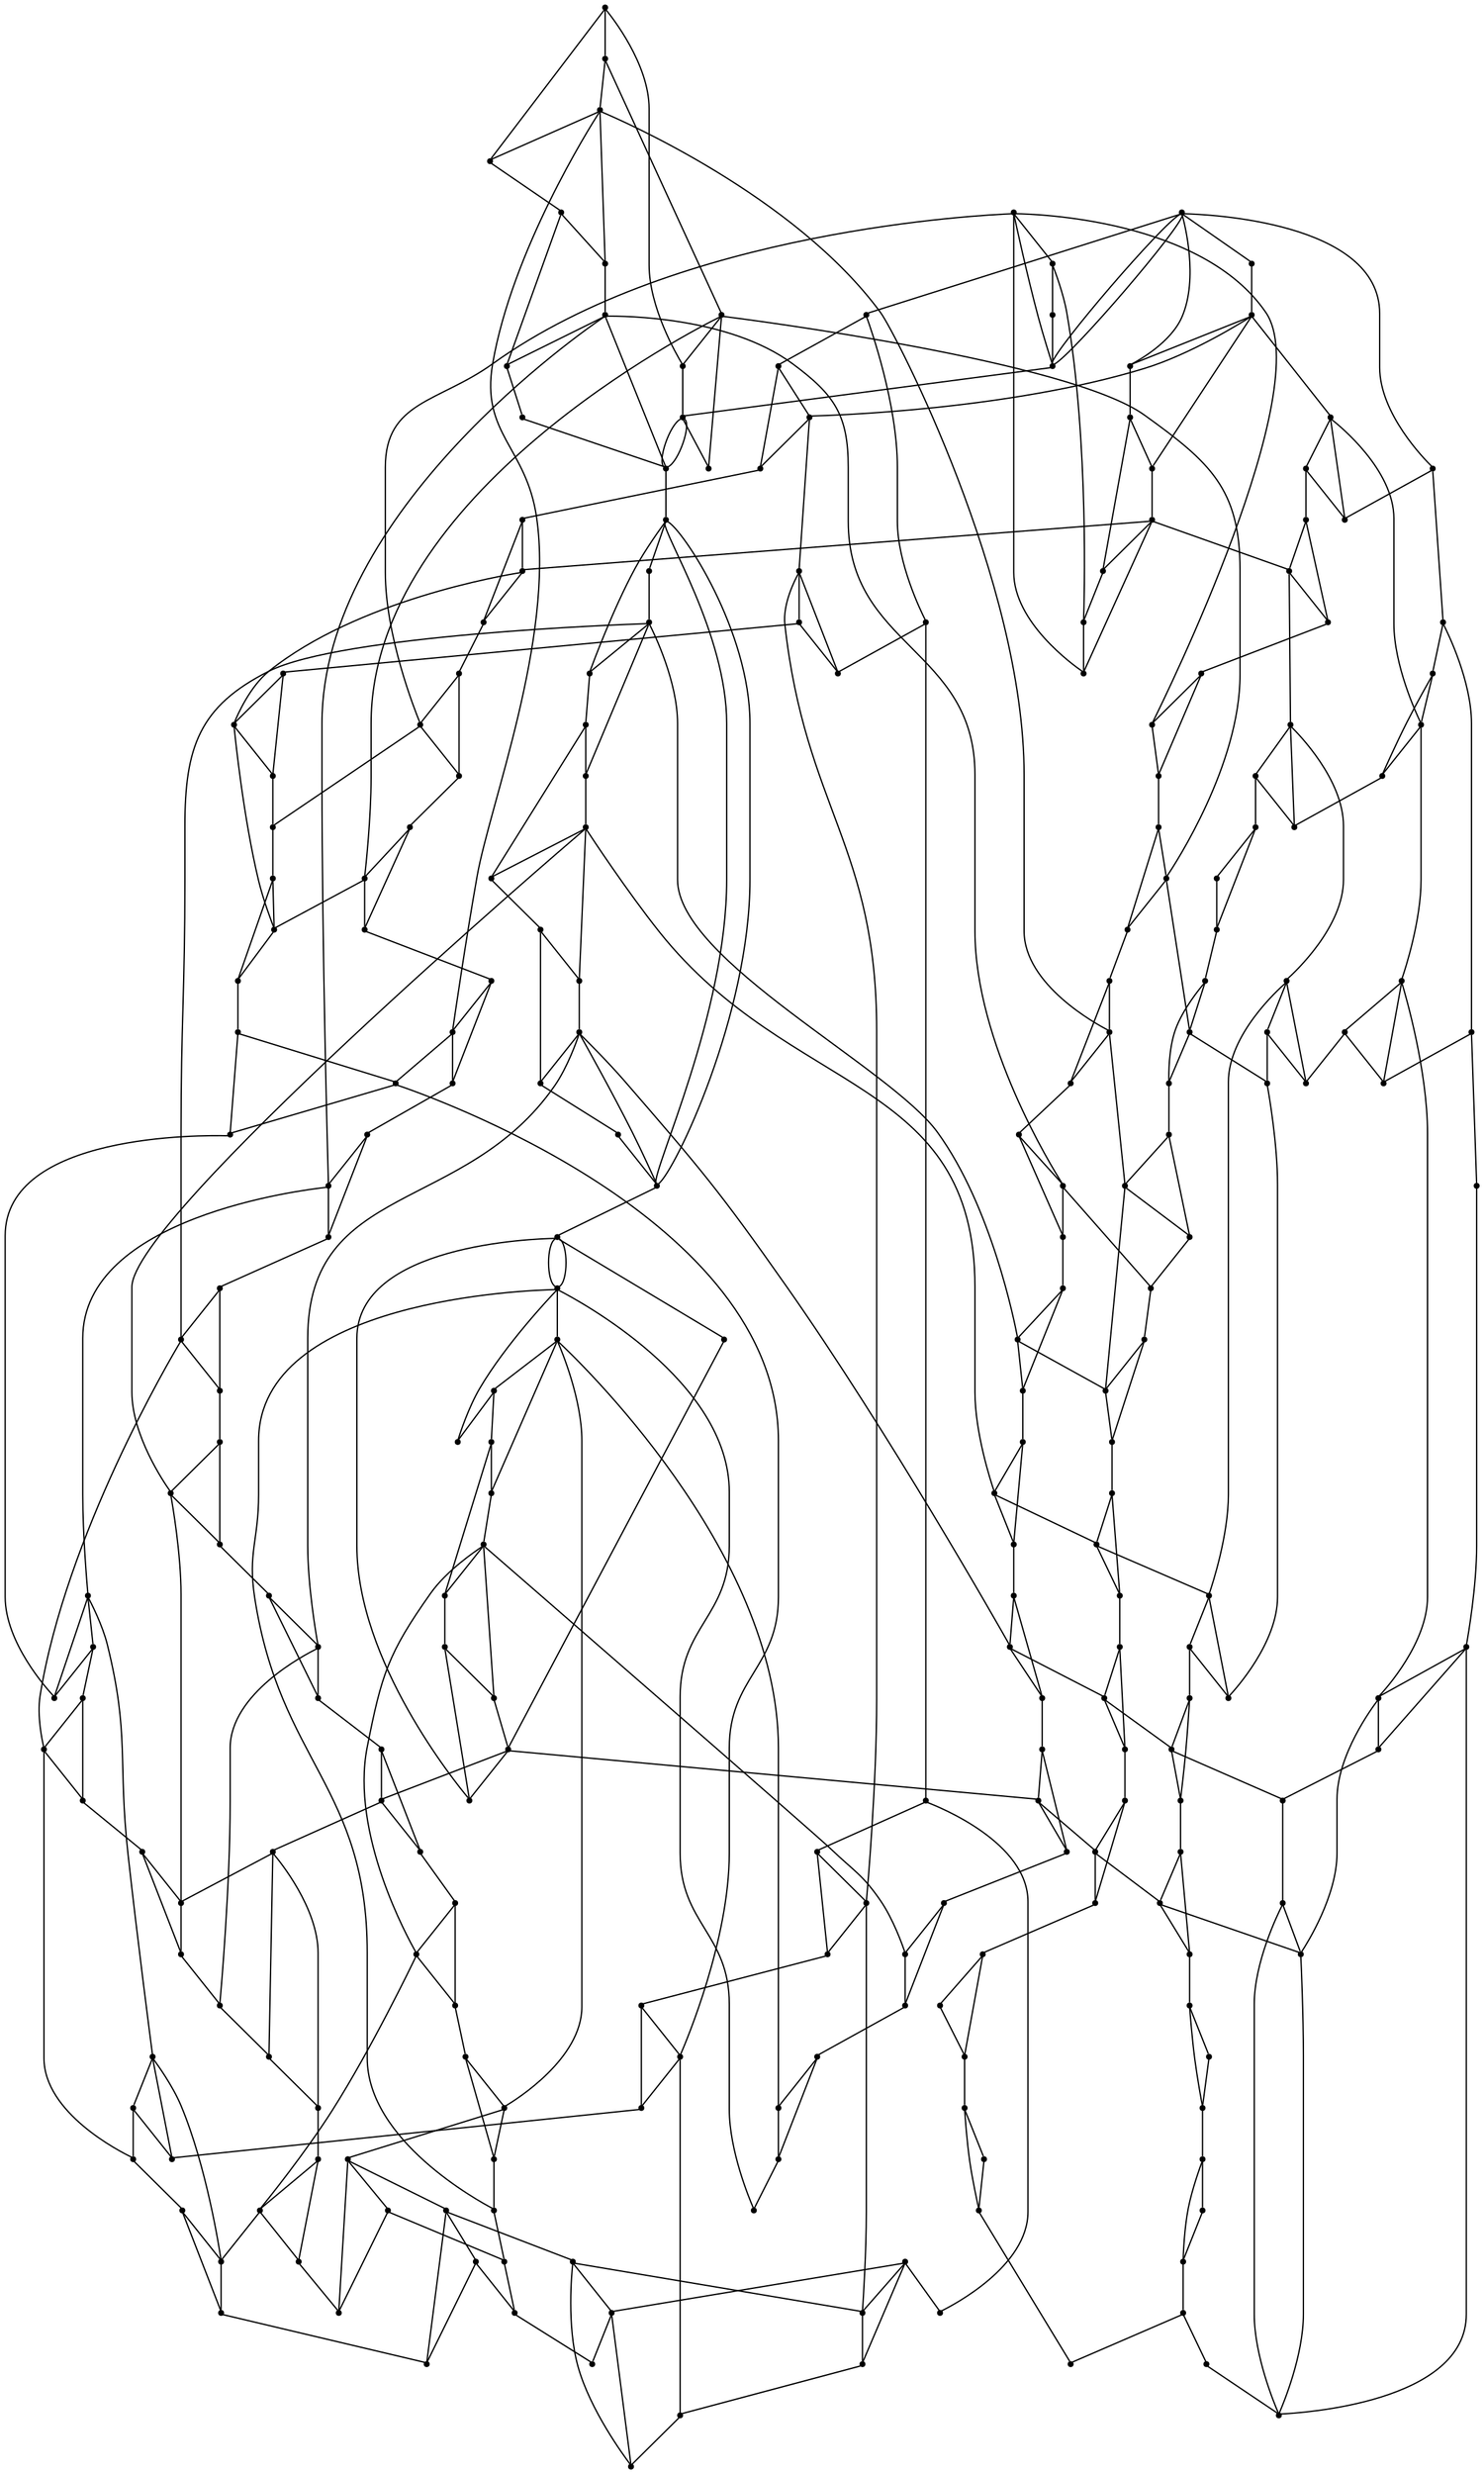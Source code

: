 graph {
  node [shape=point,comment="{\"directed\":false,\"doi\":\"10.4230/LIPIcs.GD.2024.35\",\"figure\":\"?\"}"]

  v0 [pos="1732.4453389838327,955.9632520027027"]
  v1 [pos="1690.8872619937943,457.44950519133636"]
  v2 [pos="1690.8926040412991,582.0779418941779"]
  v3 [pos="1690.8926040412991,1080.5918158666486"]
  v4 [pos="1690.8926040412994,1205.2202525694902"]
  v5 [pos="1690.8926040412994,1329.848689272332"]
  v6 [pos="1690.8926040412991,831.334815299861"]
  v7 [pos="1690.8926040412994,706.7063785970195"]
  v8 [pos="1670.1162365700325,955.9633791638071"]
  v9 [pos="1690.8926040412991,955.9632520027027"]
  v10 [pos="1670.1108945225274,457.44950519133636"]
  v11 [pos="1649.3398690987658,582.0779418941779"]
  v12 [pos="1649.3398690987656,1080.5918158666486"]
  v13 [pos="1649.3398690987658,1205.2202525694902"]
  v14 [pos="1649.3398690987656,1329.848689272332"]
  v15 [pos="1649.3398690987656,831.334815299861"]
  v16 [pos="1649.3345270512607,457.44950519133636"]
  v17 [pos="1649.3398690987656,706.7063785970195"]
  v18 [pos="1649.3398690987656,955.9632520027027"]
  v19 [pos="1628.5633744358915,955.9632520027027"]
  v20 [pos="1607.7871341562322,582.0779418941779"]
  v21 [pos="1607.787134156232,706.7063785970195"]
  v22 [pos="1607.7871341562322,831.334815299861"]
  v23 [pos="1607.787134156232,1080.5918158666486"]
  v24 [pos="1607.787134156232,1205.2202525694902"]
  v25 [pos="1607.787134156232,1329.848689272332"]
  v26 [pos="1587.0105123017506,582.0780690552824"]
  v27 [pos="1587.0105123017506,955.9633791638071"]
  v28 [pos="1607.7871341562322,955.9632520027027"]
  v29 [pos="1566.2341448304842,582.0779418941779"]
  v30 [pos="1566.234144830484,706.7063785970195"]
  v31 [pos="1566.234144830484,831.334815299861"]
  v32 [pos="1566.234144830484,1080.5918158666486"]
  v33 [pos="1566.234144830484,1205.2202525694902"]
  v34 [pos="1566.234144830484,1329.848689272332"]
  v35 [pos="1545.4579045508244,955.9632520027027"]
  v36 [pos="1566.2341448304842,955.9632520027027"]
  v37 [pos="1524.6814098879504,706.7063785970195"]
  v38 [pos="1524.6814098879504,1454.4771259751735"]
  v39 [pos="1524.6814098879504,831.334815299861"]
  v40 [pos="1524.6814098879504,1080.5918158666486"]
  v41 [pos="1524.6814098879504,1205.2202525694902"]
  v42 [pos="1524.6814098879504,1329.848689272332"]
  v43 [pos="1503.9050424166835,706.706505758124"]
  v44 [pos="1503.9050424166835,955.9633791638071"]
  v45 [pos="1503.9050424166835,1454.4771418703117"]
  v46 [pos="1524.6814098879504,955.9632520027027"]
  v47 [pos="1483.1286749454168,706.7063785970195"]
  v48 [pos="1483.1286749454166,831.334815299861"]
  v49 [pos="1483.1286749454168,1080.5918158666486"]
  v50 [pos="1483.1286749454166,1205.2202525694902"]
  v51 [pos="1483.1286749454168,1329.848689272332"]
  v52 [pos="1483.1286749454166,1454.4771259751735"]
  v53 [pos="1462.35230747415,955.9632520027027"]
  v54 [pos="1441.5759400028833,955.9632520027027"]
  v55 [pos="1400.0232050603495,1329.848689272332"]
  v56 [pos="1400.0232050603495,831.334815299861"]
  v57 [pos="1400.0232050603495,1080.5918158666486"]
  v58 [pos="1400.0232050603495,1205.2202525694902"]
  v59 [pos="1400.0232050603495,955.9632520027027"]
  v60 [pos="1379.2467103974755,955.9633791638071"]
  v61 [pos="1358.4703429262088,1329.848689272332"]
  v62 [pos="1358.4703429262088,831.334815299861"]
  v63 [pos="1358.4703429262088,1080.5918158666486"]
  v64 [pos="1358.4703429262088,1205.2202525694902"]
  v65 [pos="1296.1411133208012,706.706505758124"]
  v66 [pos="1337.693975454942,955.9632520027027"]
  v67 [pos="1358.4703429262088,955.9632520027027"]
  v68 [pos="1316.9174807920679,706.7063785970195"]
  v69 [pos="1316.9174807920679,1329.848689272332"]
  v70 [pos="1316.9174807920679,831.334815299861"]
  v71 [pos="1316.9174807920679,1080.5918158666486"]
  v72 [pos="1316.9174807920679,1205.2202525694902"]
  v73 [pos="1316.917480792068,955.9632520027027"]
  v74 [pos="1296.1411133208012,955.9633791638071"]
  v75 [pos="1296.1411133208012,1329.848689272332"]
  v76 [pos="1275.3647458495343,706.7063785970195"]
  v77 [pos="1275.3647458495343,831.334815299861"]
  v78 [pos="1275.3647458495343,1080.5918158666486"]
  v79 [pos="1275.3647458495343,1205.2202525694902"]
  v80 [pos="1275.3647458495343,1329.848689272332"]
  v81 [pos="1254.5883783782674,955.9632520027027"]
  v82 [pos="1275.3647458495343,955.9632520027027"]
  v83 [pos="1233.8120109070005,1205.2202525694902"]
  v84 [pos="1233.8120109070007,706.7063785970195"]
  v85 [pos="1233.8120109070007,831.334815299861"]
  v86 [pos="1233.8120109070005,1080.5918158666486"]
  v87 [pos="1233.8120109070007,955.9632520027027"]
  v88 [pos="1213.0356434357338,955.9633791638071"]
  v89 [pos="1213.0356434357338,1205.2202525694902"]
  v90 [pos="1088.3771842249187,582.0780690552824"]
  v91 [pos="1192.2592759644672,706.7063785970195"]
  v92 [pos="1192.2592759644672,831.334815299861"]
  v93 [pos="1192.2592759644672,1080.5918158666486"]
  v94 [pos="1192.2592759644672,1205.2202525694902"]
  v95 [pos="1171.4827813015931,955.9632520027027"]
  v96 [pos="1150.7065410219334,955.9632520027027"]
  v97 [pos="1109.1535516961853,582.0779418941779"]
  v98 [pos="1109.1535516961853,706.7063785970195"]
  v99 [pos="1109.1535516961853,831.334815299861"]
  v100 [pos="1109.1535516961853,1080.5918158666486"]
  v101 [pos="1088.3771842249187,955.9633791638071"]
  v102 [pos="1109.1535516961853,955.9632520027027"]
  v103 [pos="1067.600816753652,582.0779418941779"]
  v104 [pos="1067.600816753652,706.7063785970195"]
  v105 [pos="1067.6008167536518,831.334815299861"]
  v106 [pos="1067.600816753652,1080.5918158666486"]
  v107 [pos="1005.2716507440477,1205.2202525694902"]
  v108 [pos="1067.6008167536518,955.9632520027027"]
  v109 [pos="1046.824449282385,955.9632520027027"]
  v110 [pos="1026.0480818111182,1205.2202525694902"]
  v111 [pos="1026.0480818111182,582.0779418941779"]
  v112 [pos="1026.0480818111182,706.7063785970195"]
  v113 [pos="1026.0480818111182,831.334815299861"]
  v114 [pos="1026.0480818111182,1080.5918158666486"]
  v115 [pos="1005.2716507440477,955.9633791638071"]
  v116 [pos="1026.0480818111182,955.9632520027027"]
  v117 [pos="984.4953468685846,582.0779418941779"]
  v118 [pos="984.4953468685846,706.7063785970195"]
  v119 [pos="984.4953468685848,831.334815299861"]
  v120 [pos="984.4953468685848,1080.5918158666486"]
  v121 [pos="984.4953468685848,1205.2202525694902"]
  v122 [pos="984.4953468685846,955.9632520027027"]
  v123 [pos="963.7189158015142,955.9632520027027"]
  v124 [pos="942.9424847344438,706.7063785970195"]
  v125 [pos="942.9424847344438,831.334815299861"]
  v126 [pos="942.9424847344438,1080.5918158666486"]
  v127 [pos="942.9424847344438,1205.2202525694902"]
  v128 [pos="942.9424847344438,955.9632520027027"]
  v129 [pos="922.1661172631771,706.706505758124"]
  v130 [pos="922.1661172631771,955.9633791638071"]
  v131 [pos="901.3897497919102,706.7063785970195"]
  v132 [pos="901.3897497919102,831.334815299861"]
  v133 [pos="901.3897497919103,1080.5918158666486"]
  v134 [pos="901.3897497919103,1205.2202525694902"]
  v135 [pos="880.6133823206434,955.9632520027027"]
  v136 [pos="714.4021881672945,1329.848689272332"]
  v137 [pos="859.836951253573,955.9632520027027"]
  v138 [pos="818.2841527152358,831.334815299861"]
  v139 [pos="818.2841527152358,1080.5918158666486"]
  v140 [pos="818.2841527152358,1205.2202525694902"]
  v141 [pos="818.2841527152358,955.9632520027027"]
  v142 [pos="797.507785243969,955.9633791638071"]
  v143 [pos="776.7314177727021,831.334815299861"]
  v144 [pos="776.7314177727021,1080.5918158666486"]
  v145 [pos="776.7314177727021,1205.2202525694902"]
  v146 [pos="714.4021881672945,706.706505758124"]
  v147 [pos="755.9550503014353,955.9632520027027"]
  v148 [pos="776.7314177727021,955.9632520027027"]
  v149 [pos="735.178619234365,706.7063785970195"]
  v150 [pos="735.1786192343649,1329.848689272332"]
  v151 [pos="735.1786192343649,831.334815299861"]
  v152 [pos="735.178619234365,1080.5918158666486"]
  v153 [pos="735.178619234365,1205.2202525694902"]
  v154 [pos="735.1786192343649,955.9632520027027"]
  v155 [pos="714.4021881672945,955.9633791638071"]
  v156 [pos="693.6258206960277,706.7063785970195"]
  v157 [pos="693.6258206960277,831.334815299861"]
  v158 [pos="693.6258206960277,1080.5918158666486"]
  v159 [pos="693.6258206960277,1205.2202525694902"]
  v160 [pos="693.6258206960277,1329.848689272332"]
  v161 [pos="693.6258206960277,955.9632520027027"]
  v162 [pos="672.849453224761,955.9632520027027"]
  v163 [pos="631.2966546864237,457.44950519133636"]
  v164 [pos="631.2966546864237,1454.4771418703117"]
  v165 [pos="652.0730857534942,457.44950519133636"]
  v166 [pos="652.0730857534941,1454.4771259751735"]
  v167 [pos="652.0730857534942,582.0779418941779"]
  v168 [pos="652.0730857534942,706.7063785970195"]
  v169 [pos="652.0730857534942,831.334815299861"]
  v170 [pos="652.0730857534942,1080.5918158666486"]
  v171 [pos="652.0730857534942,1205.2202525694902"]
  v172 [pos="652.0730857534942,1329.848689272332"]
  v173 [pos="652.0730857534941,955.9632520027027"]
  v174 [pos="631.2966546864237,955.9633791638071"]
  v175 [pos="610.5202872151569,457.44950519133636"]
  v176 [pos="610.5202872151569,582.0779418941779"]
  v177 [pos="610.5202872151569,706.7063785970195"]
  v178 [pos="610.5202872151569,831.334815299861"]
  v179 [pos="610.5202872151569,1080.5918158666486"]
  v180 [pos="610.5202872151569,1205.2202525694902"]
  v181 [pos="610.5202872151569,1329.848689272332"]
  v182 [pos="610.5202872151569,1454.4771259751735"]
  v183 [pos="589.7439197438902,955.9632520027027"]
  v184 [pos="1732.4402513195423,1080.5918158666486"]
  v185 [pos="1732.445338983833,1205.2202525694902"]
  v186 [pos="1732.4453389838327,1329.848689272332"]
  v187 [pos="1732.4374531041826,1454.4771259751735"]
  v188 [pos="1732.4402513195423,831.334815299861"]
  v189 [pos="1732.4323654398922,582.0701850668083"]
  v190 [pos="1732.4402513195423,706.703835374931"]
  v191 [pos="1732.4402513195423,457.44950519133636"]
  v192 [pos="1670.1162365700325,1080.5918158666486"]
  v193 [pos="1670.1162365700325,582.0780690552824"]
  v194 [pos="1670.1162365700325,706.706505758124"]
  v195 [pos="1670.1162365700325,831.3349424609655"]
  v196 [pos="1587.0105123017506,1080.5918158666486"]
  v197 [pos="1587.0105123017506,706.706505758124"]
  v198 [pos="1587.0105123017506,831.3349424609655"]
  v199 [pos="1503.9050424166835,1329.848689272332"]
  v200 [pos="1503.9050424166835,1205.2202525694902"]
  v201 [pos="1503.9050424166835,1080.5918158666486"]
  v202 [pos="1503.9050424166835,831.3349424609655"]
  v203 [pos="1379.2467103974755,706.706505758124"]
  v204 [pos="1379.2467103974755,831.3349424609655"]
  v205 [pos="1379.2467103974755,1329.848689272332"]
  v206 [pos="1379.2467103974755,1454.4771418703117"]
  v207 [pos="1379.2467103974755,1205.2202525694902"]
  v208 [pos="1379.2467103974755,1080.5918158666486"]
  v209 [pos="1296.1411133208012,1205.2202525694902"]
  v210 [pos="1296.1411133208012,1080.5918158666486"]
  v211 [pos="1296.1411133208012,831.3349424609655"]
  v212 [pos="1670.1162365700325,1329.848689272332"]
  v213 [pos="1587.0105123017506,1329.848689272332"]
  v214 [pos="1213.0356434357338,582.0780690552824"]
  v215 [pos="1213.0356434357338,1080.5918158666486"]
  v216 [pos="1213.0356434357338,706.706505758124"]
  v217 [pos="1213.0356434357338,831.3349424609655"]
  v218 [pos="1670.1162365700325,1205.2202525694902"]
  v219 [pos="1587.0105123017506,1205.2202525694902"]
  v220 [pos="1088.3771842249187,706.706505758124"]
  v221 [pos="1088.3771842249187,831.3349424609655"]
  v222 [pos="1088.3771842249187,1080.5918158666486"]
  v223 [pos="1088.3771842249187,1205.2202525694902"]
  v224 [pos="1005.2716507440477,457.44950519133636"]
  v225 [pos="1005.2716507440477,582.0780690552824"]
  v226 [pos="1005.2716507440477,706.706505758124"]
  v227 [pos="1005.2716507440477,831.3349424609655"]
  v228 [pos="1005.2716507440477,1080.5918158666486"]
  v229 [pos="922.1661172631771,831.3349424609655"]
  v230 [pos="922.1661172631771,1205.2202525694902"]
  v231 [pos="922.1661172631771,1329.848689272332"]
  v232 [pos="922.1661172631771,1080.5918158666486"]
  v233 [pos="797.507785243969,706.706505758124"]
  v234 [pos="797.507785243969,831.3349424609655"]
  v235 [pos="797.507785243969,1080.5918158666486"]
  v236 [pos="714.4021881672945,831.3349424609655"]
  v237 [pos="714.4021881672945,1205.2202525694902"]
  v238 [pos="714.4021881672945,1080.5918158666486"]
  v239 [pos="631.2966546864237,1205.2202525694902"]
  v240 [pos="631.2966546864237,1329.848689272332"]
  v241 [pos="631.2966546864237,1080.5918158666486"]
  v242 [pos="631.2966546864237,582.0780690552824"]
  v243 [pos="631.2966546864237,706.706505758124"]
  v244 [pos="631.2966546864237,831.3349424609655"]
  v245 [pos="589.7439197438902,457.44950519133636"]
  v246 [pos="589.7439197438902,831.334815299861"]
  v247 [pos="589.7465271718389,706.7063785970195"]
  v248 [pos="589.7439197438902,1080.5918158666486"]
  v249 [pos="1711.6688443209587,955.9632520027027"]
  v250 [pos="1483.1286749454166,955.9632520027027"]
  v251 [pos="1420.799445340009,955.9632520027027"]
  v252 [pos="1192.2592759644672,955.9632520027027"]
  v253 [pos="1129.9300463590594,955.9632520027027"]
  v254 [pos="901.3897497919102,955.9632520027027"]
  v255 [pos="839.0605837823061,955.9632520027027"]
  v256 [pos="610.5202872151569,955.9632520027027"]
  v257 [pos="589.7439197438902,1205.2202525694902"]
  v258 [pos="589.7439197438902,1329.848689272332"]
  v259 [pos="797.507785243969,1205.2202525694902"]
  v260 [pos="589.7413123159413,1454.4485147266792"]
  v261 [pos="589.7958775154561,582.0935827100216"]

  v0 -- v8 [id="-1",pos="1732.4453389838327,955.9632520027027 1729.1756243359737,946.1565240493136 1721.4779882645364,938.4607340098414 1711.6688443209587,935.1918670790799 1694.4582935592548,929.4563290447875 1675.8529596323265,938.7567650609302 1670.1162365700325,955.9633791638071"]
  v260 -- v182 [id="-2",pos="589.7413123159413,1454.4485147266792 610.5202872151569,1454.4771259751735 610.5202872151569,1454.4771259751735 610.5202872151569,1454.4771259751735"]
  v164 -- v166 [id="-3",pos="631.2966546864237,1454.4771418703117 652.0730857534941,1454.4771259751735 652.0730857534941,1454.4771259751735 652.0730857534941,1454.4771259751735"]
  v183 -- v137 [id="-4",pos="589.7439197438902,955.9632520027027 589.7439197438902,1007.8917778923121 589.7439197438902,1007.8917778923121 589.7439197438902,1007.8917778923121 859.8370148493766,1007.8917778923121 859.8370148493766,1007.8917778923121 859.8370148493766,1007.8917778923121 859.836951253573,955.9632520027027 859.836951253573,955.9632520027027 859.836951253573,955.9632520027027"]
  v183 -- v137 [id="-5",pos="589.7439197438902,955.9632520027027 589.7439197438902,904.0347261130933 589.7439197438902,904.0347261130933 589.7439197438902,904.0347261130933 859.8370148493766,904.0347261130933 859.8370148493766,904.0347261130933 859.8370148493766,904.0347261130933 859.836951253573,955.9632520027027 859.836951253573,955.9632520027027 859.836951253573,955.9632520027027"]
  v261 -- v245 [id="-6",pos="589.7958775154561,582.0935827100216 589.7439197438902,457.44950519133636 589.7439197438902,457.44950519133636 589.7439197438902,457.44950519133636"]
  v242 -- v167 [id="-7",pos="631.2966546864237,582.0780690552824 652.0730857534942,582.0779418941779 652.0730857534942,582.0779418941779 652.0730857534942,582.0779418941779"]
  v167 -- v117 [id="-8",pos="652.0730857534942,582.0779418941779 984.4953468685846,582.0779418941779 984.4953468685846,582.0779418941779 984.4953468685846,582.0779418941779"]
  v117 -- v225 [id="-9",pos="984.4953468685846,582.0779418941779 1005.2716507440477,582.0780690552824 1005.2716507440477,582.0780690552824 1005.2716507440477,582.0780690552824"]
  v225 -- v111 [id="-10",pos="1005.2716507440477,582.0780690552824 1026.0480818111182,582.0779418941779 1026.0480818111182,582.0779418941779 1026.0480818111182,582.0779418941779"]
  v111 -- v103 [id="-11",pos="1026.0480818111182,582.0779418941779 1067.600816753652,582.0779418941779 1067.600816753652,582.0779418941779 1067.600816753652,582.0779418941779"]
  v103 -- v90 [id="-12",pos="1067.600816753652,582.0779418941779 1088.3771842249187,582.0780690552824 1088.3771842249187,582.0780690552824 1088.3771842249187,582.0780690552824"]
  v90 -- v97 [id="-13",pos="1088.3771842249187,582.0780690552824 1109.1535516961853,582.0779418941779 1109.1535516961853,582.0779418941779 1109.1535516961853,582.0779418941779"]
  v97 -- v214 [id="-14",pos="1109.1535516961853,582.0779418941779 1213.0356434357338,582.0780690552824 1213.0356434357338,582.0780690552824 1213.0356434357338,582.0780690552824"]
  v214 -- v29 [id="-15",pos="1213.0356434357338,582.0780690552824 1566.2341448304842,582.0779418941779 1566.2341448304842,582.0779418941779 1566.2341448304842,582.0779418941779"]
  v29 -- v26 [id="-16",pos="1566.2341448304842,582.0779418941779 1587.0105123017506,582.0780690552824 1587.0105123017506,582.0780690552824 1587.0105123017506,582.0780690552824"]
  v26 -- v20 [id="-17",pos="1587.0105123017506,582.0780690552824 1607.7871341562322,582.0779418941779 1607.7871341562322,582.0779418941779 1607.7871341562322,582.0779418941779"]
  v20 -- v11 [id="-18",pos="1607.7871341562322,582.0779418941779 1649.3398690987658,582.0779418941779 1649.3398690987658,582.0779418941779 1649.3398690987658,582.0779418941779"]
  v11 -- v193 [id="-19",pos="1649.3398690987658,582.0779418941779 1670.1162365700325,582.0780690552824 1670.1162365700325,582.0780690552824 1670.1162365700325,582.0780690552824"]
  v193 -- v2 [id="-20",pos="1670.1162365700325,582.0780690552824 1690.8926040412991,582.0779418941779 1690.8926040412991,582.0779418941779 1690.8926040412991,582.0779418941779"]
  v2 -- v189 [id="-21",pos="1690.8926040412991,582.0779418941779 1732.4323654398922,582.0701850668083 1732.4323654398922,582.0701850668083 1732.4323654398922,582.0701850668083"]
  v247 -- v177 [id="-22",pos="589.7465271718389,706.7063785970195 610.5202872151569,706.7063785970195 610.5202872151569,706.7063785970195 610.5202872151569,706.7063785970195"]
  v177 -- v243 [id="-23",pos="610.5202872151569,706.7063785970195 631.2966546864237,706.706505758124 631.2966546864237,706.706505758124 631.2966546864237,706.706505758124"]
  v243 -- v168 [id="-24",pos="631.2966546864237,706.706505758124 652.0730857534942,706.7063785970195 652.0730857534942,706.7063785970195 652.0730857534942,706.7063785970195"]
  v168 -- v156 [id="-25",pos="652.0730857534942,706.7063785970195 693.6258206960277,706.7063785970195 693.6258206960277,706.7063785970195 693.6258206960277,706.7063785970195"]
  v156 -- v146 [id="-26",pos="693.6258206960277,706.7063785970195 714.4021881672945,706.706505758124 714.4021881672945,706.706505758124 714.4021881672945,706.706505758124"]
  v146 -- v149 [id="-27",pos="714.4021881672945,706.706505758124 735.178619234365,706.7063785970195 735.178619234365,706.7063785970195 735.178619234365,706.7063785970195"]
  v258 -- v181 [id="-28",pos="589.7439197438902,1329.848689272332 610.5202872151569,1329.848689272332 610.5202872151569,1329.848689272332 610.5202872151569,1329.848689272332"]
  v181 -- v240 [id="-29",pos="610.5202872151569,1329.848689272332 631.2966546864237,1329.848689272332 631.2966546864237,1329.848689272332 631.2966546864237,1329.848689272332"]
  v240 -- v172 [id="-30",pos="631.2966546864237,1329.848689272332 652.0730857534942,1329.848689272332 652.0730857534942,1329.848689272332 652.0730857534942,1329.848689272332"]
  v172 -- v160 [id="-31",pos="652.0730857534942,1329.848689272332 693.6258206960277,1329.848689272332 693.6258206960277,1329.848689272332 693.6258206960277,1329.848689272332"]
  v160 -- v136 [id="-32",pos="693.6258206960277,1329.848689272332 714.4021881672945,1329.848689272332 714.4021881672945,1329.848689272332 714.4021881672945,1329.848689272332"]
  v136 -- v150 [id="-33",pos="714.4021881672945,1329.848689272332 735.1786192343649,1329.848689272332 735.1786192343649,1329.848689272332 735.1786192343649,1329.848689272332"]
  v258 -- v260 [id="-34",pos="589.7439197438902,1329.848689272332 589.7413123159413,1454.4485147266792 589.7413123159413,1454.4485147266792 589.7413123159413,1454.4485147266792"]
  v248 -- v257 [id="-35",pos="589.7439197438902,1080.5918158666486 589.7439197438902,1205.2202525694902 589.7439197438902,1205.2202525694902 589.7439197438902,1205.2202525694902"]
  v248 -- v179 [id="-36",pos="589.7439197438902,1080.5918158666486 610.5202872151569,1080.5918158666486 610.5202872151569,1080.5918158666486 610.5202872151569,1080.5918158666486"]
  v179 -- v241 [id="-37",pos="610.5202872151569,1080.5918158666486 631.2966546864237,1080.5918158666486 631.2966546864237,1080.5918158666486 631.2966546864237,1080.5918158666486"]
  v241 -- v170 [id="-38",pos="631.2966546864237,1080.5918158666486 652.0730857534942,1080.5918158666486 652.0730857534942,1080.5918158666486 652.0730857534942,1080.5918158666486"]
  v170 -- v158 [id="-39",pos="652.0730857534942,1080.5918158666486 693.6258206960277,1080.5918158666486 693.6258206960277,1080.5918158666486 693.6258206960277,1080.5918158666486"]
  v158 -- v238 [id="-40",pos="693.6258206960277,1080.5918158666486 714.4021881672945,1080.5918158666486 714.4021881672945,1080.5918158666486 714.4021881672945,1080.5918158666486"]
  v238 -- v152 [id="-41",pos="714.4021881672945,1080.5918158666486 735.178619234365,1080.5918158666486 735.178619234365,1080.5918158666486 735.178619234365,1080.5918158666486"]
  v152 -- v144 [id="-42",pos="735.178619234365,1080.5918158666486 776.7314177727021,1080.5918158666486 776.7314177727021,1080.5918158666486 776.7314177727021,1080.5918158666486"]
  v144 -- v235 [id="-43",pos="776.7314177727021,1080.5918158666486 797.507785243969,1080.5918158666486 797.507785243969,1080.5918158666486 797.507785243969,1080.5918158666486"]
  v235 -- v139 [id="-44",pos="797.507785243969,1080.5918158666486 818.2841527152358,1080.5918158666486 818.2841527152358,1080.5918158666486 818.2841527152358,1080.5918158666486"]
  v139 -- v133 [id="-45",pos="818.2841527152358,1080.5918158666486 901.3897497919103,1080.5918158666486 901.3897497919103,1080.5918158666486 901.3897497919103,1080.5918158666486"]
  v133 -- v232 [id="-46",pos="901.3897497919103,1080.5918158666486 922.1661172631771,1080.5918158666486 922.1661172631771,1080.5918158666486 922.1661172631771,1080.5918158666486"]
  v232 -- v126 [id="-47",pos="922.1661172631771,1080.5918158666486 942.9424847344438,1080.5918158666486 942.9424847344438,1080.5918158666486 942.9424847344438,1080.5918158666486"]
  v126 -- v120 [id="-48",pos="942.9424847344438,1080.5918158666486 984.4953468685848,1080.5918158666486 984.4953468685848,1080.5918158666486 984.4953468685848,1080.5918158666486"]
  v120 -- v228 [id="-49",pos="984.4953468685848,1080.5918158666486 1005.2716507440477,1080.5918158666486 1005.2716507440477,1080.5918158666486 1005.2716507440477,1080.5918158666486"]
  v228 -- v114 [id="-50",pos="1005.2716507440477,1080.5918158666486 1026.0480818111182,1080.5918158666486 1026.0480818111182,1080.5918158666486 1026.0480818111182,1080.5918158666486"]
  v114 -- v106 [id="-51",pos="1026.0480818111182,1080.5918158666486 1067.600816753652,1080.5918158666486 1067.600816753652,1080.5918158666486 1067.600816753652,1080.5918158666486"]
  v106 -- v222 [id="-52",pos="1067.600816753652,1080.5918158666486 1088.3771842249187,1080.5918158666486 1088.3771842249187,1080.5918158666486 1088.3771842249187,1080.5918158666486"]
  v222 -- v100 [id="-53",pos="1088.3771842249187,1080.5918158666486 1109.1535516961853,1080.5918158666486 1109.1535516961853,1080.5918158666486 1109.1535516961853,1080.5918158666486"]
  v100 -- v93 [id="-54",pos="1109.1535516961853,1080.5918158666486 1192.2592759644672,1080.5918158666486 1192.2592759644672,1080.5918158666486 1192.2592759644672,1080.5918158666486"]
  v93 -- v215 [id="-55",pos="1192.2592759644672,1080.5918158666486 1213.0356434357338,1080.5918158666486 1213.0356434357338,1080.5918158666486 1213.0356434357338,1080.5918158666486"]
  v215 -- v86 [id="-56",pos="1213.0356434357338,1080.5918158666486 1233.8120109070005,1080.5918158666486 1233.8120109070005,1080.5918158666486 1233.8120109070005,1080.5918158666486"]
  v86 -- v78 [id="-57",pos="1233.8120109070005,1080.5918158666486 1275.3647458495343,1080.5918158666486 1275.3647458495343,1080.5918158666486 1275.3647458495343,1080.5918158666486"]
  v78 -- v210 [id="-58",pos="1275.3647458495343,1080.5918158666486 1296.1411133208012,1080.5918158666486 1296.1411133208012,1080.5918158666486 1296.1411133208012,1080.5918158666486"]
  v210 -- v71 [id="-59",pos="1296.1411133208012,1080.5918158666486 1316.9174807920679,1080.5918158666486 1316.9174807920679,1080.5918158666486 1316.9174807920679,1080.5918158666486"]
  v71 -- v63 [id="-60",pos="1316.9174807920679,1080.5918158666486 1358.4703429262088,1080.5918158666486 1358.4703429262088,1080.5918158666486 1358.4703429262088,1080.5918158666486"]
  v63 -- v208 [id="-61",pos="1358.4703429262088,1080.5918158666486 1379.2467103974755,1080.5918158666486 1379.2467103974755,1080.5918158666486 1379.2467103974755,1080.5918158666486"]
  v208 -- v57 [id="-62",pos="1379.2467103974755,1080.5918158666486 1400.0232050603495,1080.5918158666486 1400.0232050603495,1080.5918158666486 1400.0232050603495,1080.5918158666486"]
  v57 -- v49 [id="-63",pos="1400.0232050603495,1080.5918158666486 1483.1286749454168,1080.5918158666486 1483.1286749454168,1080.5918158666486 1483.1286749454168,1080.5918158666486"]
  v49 -- v201 [id="-64",pos="1483.1286749454168,1080.5918158666486 1503.9050424166835,1080.5918158666486 1503.9050424166835,1080.5918158666486 1503.9050424166835,1080.5918158666486"]
  v201 -- v40 [id="-65",pos="1503.9050424166835,1080.5918158666486 1524.6814098879504,1080.5918158666486 1524.6814098879504,1080.5918158666486 1524.6814098879504,1080.5918158666486"]
  v40 -- v32 [id="-66",pos="1524.6814098879504,1080.5918158666486 1566.234144830484,1080.5918158666486 1566.234144830484,1080.5918158666486 1566.234144830484,1080.5918158666486"]
  v32 -- v196 [id="-67",pos="1566.234144830484,1080.5918158666486 1587.0105123017506,1080.5918158666486 1587.0105123017506,1080.5918158666486 1587.0105123017506,1080.5918158666486"]
  v196 -- v23 [id="-68",pos="1587.0105123017506,1080.5918158666486 1607.787134156232,1080.5918158666486 1607.787134156232,1080.5918158666486 1607.787134156232,1080.5918158666486"]
  v23 -- v12 [id="-69",pos="1607.787134156232,1080.5918158666486 1649.3398690987656,1080.5918158666486 1649.3398690987656,1080.5918158666486 1649.3398690987656,1080.5918158666486"]
  v12 -- v192 [id="-70",pos="1649.3398690987656,1080.5918158666486 1670.1162365700325,1080.5918158666486 1670.1162365700325,1080.5918158666486 1670.1162365700325,1080.5918158666486"]
  v192 -- v3 [id="-71",pos="1670.1162365700325,1080.5918158666486 1690.8926040412991,1080.5918158666486 1690.8926040412991,1080.5918158666486 1690.8926040412991,1080.5918158666486"]
  v3 -- v184 [id="-72",pos="1690.8926040412991,1080.5918158666486 1732.4402513195423,1080.5918158666486 1732.4402513195423,1080.5918158666486 1732.4402513195423,1080.5918158666486"]
  v246 -- v178 [id="-73",pos="589.7439197438902,831.334815299861 610.5202872151569,831.334815299861 610.5202872151569,831.334815299861 610.5202872151569,831.334815299861"]
  v178 -- v244 [id="-74",pos="610.5202872151569,831.334815299861 631.2966546864237,831.3349424609655 631.2966546864237,831.3349424609655 631.2966546864237,831.3349424609655"]
  v244 -- v169 [id="-75",pos="631.2966546864237,831.3349424609655 652.0730857534942,831.334815299861 652.0730857534942,831.334815299861 652.0730857534942,831.334815299861"]
  v169 -- v157 [id="-76",pos="652.0730857534942,831.334815299861 693.6258206960277,831.334815299861 693.6258206960277,831.334815299861 693.6258206960277,831.334815299861"]
  v157 -- v236 [id="-77",pos="693.6258206960277,831.334815299861 714.4021881672945,831.3349424609655 714.4021881672945,831.3349424609655 714.4021881672945,831.3349424609655"]
  v236 -- v151 [id="-78",pos="714.4021881672945,831.3349424609655 735.1786192343649,831.334815299861 735.1786192343649,831.334815299861 735.1786192343649,831.334815299861"]
  v151 -- v143 [id="-79",pos="735.1786192343649,831.334815299861 776.7314177727021,831.334815299861 776.7314177727021,831.334815299861 776.7314177727021,831.334815299861"]
  v143 -- v234 [id="-80",pos="776.7314177727021,831.334815299861 797.507785243969,831.3349424609655 797.507785243969,831.3349424609655 797.507785243969,831.3349424609655"]
  v234 -- v138 [id="-81",pos="797.507785243969,831.3349424609655 818.2841527152358,831.334815299861 818.2841527152358,831.334815299861 818.2841527152358,831.334815299861"]
  v138 -- v132 [id="-82",pos="818.2841527152358,831.334815299861 901.3897497919102,831.334815299861 901.3897497919102,831.334815299861 901.3897497919102,831.334815299861"]
  v132 -- v229 [id="-83",pos="901.3897497919102,831.334815299861 922.1661172631771,831.3349424609655 922.1661172631771,831.3349424609655 922.1661172631771,831.3349424609655"]
  v229 -- v125 [id="-84",pos="922.1661172631771,831.3349424609655 942.9424847344438,831.334815299861 942.9424847344438,831.334815299861 942.9424847344438,831.334815299861"]
  v125 -- v119 [id="-85",pos="942.9424847344438,831.334815299861 984.4953468685848,831.334815299861 984.4953468685848,831.334815299861 984.4953468685848,831.334815299861"]
  v119 -- v227 [id="-86",pos="984.4953468685848,831.334815299861 1005.2716507440477,831.3349424609655 1005.2716507440477,831.3349424609655 1005.2716507440477,831.3349424609655"]
  v227 -- v113 [id="-87",pos="1005.2716507440477,831.3349424609655 1026.0480818111182,831.334815299861 1026.0480818111182,831.334815299861 1026.0480818111182,831.334815299861"]
  v113 -- v105 [id="-88",pos="1026.0480818111182,831.334815299861 1067.6008167536518,831.334815299861 1067.6008167536518,831.334815299861 1067.6008167536518,831.334815299861"]
  v105 -- v221 [id="-89",pos="1067.6008167536518,831.334815299861 1088.3771842249187,831.3349424609655 1088.3771842249187,831.3349424609655 1088.3771842249187,831.3349424609655"]
  v221 -- v99 [id="-90",pos="1088.3771842249187,831.3349424609655 1109.1535516961853,831.334815299861 1109.1535516961853,831.334815299861 1109.1535516961853,831.334815299861"]
  v99 -- v92 [id="-91",pos="1109.1535516961853,831.334815299861 1192.2592759644672,831.334815299861 1192.2592759644672,831.334815299861 1192.2592759644672,831.334815299861"]
  v92 -- v217 [id="-92",pos="1192.2592759644672,831.334815299861 1213.0356434357338,831.3349424609655 1213.0356434357338,831.3349424609655 1213.0356434357338,831.3349424609655"]
  v217 -- v85 [id="-93",pos="1213.0356434357338,831.3349424609655 1233.8120109070007,831.334815299861 1233.8120109070007,831.334815299861 1233.8120109070007,831.334815299861"]
  v85 -- v77 [id="-94",pos="1233.8120109070007,831.334815299861 1275.3647458495343,831.334815299861 1275.3647458495343,831.334815299861 1275.3647458495343,831.334815299861"]
  v77 -- v211 [id="-95",pos="1275.3647458495343,831.334815299861 1296.1411133208012,831.3349424609655 1296.1411133208012,831.3349424609655 1296.1411133208012,831.3349424609655"]
  v211 -- v70 [id="-96",pos="1296.1411133208012,831.3349424609655 1316.9174807920679,831.334815299861 1316.9174807920679,831.334815299861 1316.9174807920679,831.334815299861"]
  v70 -- v62 [id="-97",pos="1316.9174807920679,831.334815299861 1358.4703429262088,831.334815299861 1358.4703429262088,831.334815299861 1358.4703429262088,831.334815299861"]
  v62 -- v204 [id="-98",pos="1358.4703429262088,831.334815299861 1379.2467103974755,831.3349424609655 1379.2467103974755,831.3349424609655 1379.2467103974755,831.3349424609655"]
  v204 -- v56 [id="-99",pos="1379.2467103974755,831.3349424609655 1400.0232050603495,831.334815299861 1400.0232050603495,831.334815299861 1400.0232050603495,831.334815299861"]
  v56 -- v48 [id="-100",pos="1400.0232050603495,831.334815299861 1483.1286749454166,831.334815299861 1483.1286749454166,831.334815299861 1483.1286749454166,831.334815299861"]
  v48 -- v202 [id="-101",pos="1483.1286749454166,831.334815299861 1503.9050424166835,831.3349424609655 1503.9050424166835,831.3349424609655 1503.9050424166835,831.3349424609655"]
  v202 -- v39 [id="-102",pos="1503.9050424166835,831.3349424609655 1524.6814098879504,831.334815299861 1524.6814098879504,831.334815299861 1524.6814098879504,831.334815299861"]
  v39 -- v31 [id="-103",pos="1524.6814098879504,831.334815299861 1566.234144830484,831.334815299861 1566.234144830484,831.334815299861 1566.234144830484,831.334815299861"]
  v31 -- v198 [id="-104",pos="1566.234144830484,831.334815299861 1587.0105123017506,831.3349424609655 1587.0105123017506,831.3349424609655 1587.0105123017506,831.3349424609655"]
  v198 -- v22 [id="-105",pos="1587.0105123017506,831.3349424609655 1607.7871341562322,831.334815299861 1607.7871341562322,831.334815299861 1607.7871341562322,831.334815299861"]
  v22 -- v15 [id="-106",pos="1607.7871341562322,831.334815299861 1649.3398690987656,831.334815299861 1649.3398690987656,831.334815299861 1649.3398690987656,831.334815299861"]
  v15 -- v195 [id="-107",pos="1649.3398690987656,831.334815299861 1670.1162365700325,831.3349424609655 1670.1162365700325,831.3349424609655 1670.1162365700325,831.3349424609655"]
  v195 -- v6 [id="-108",pos="1670.1162365700325,831.3349424609655 1690.8926040412991,831.334815299861 1690.8926040412991,831.334815299861 1690.8926040412991,831.334815299861"]
  v6 -- v188 [id="-109",pos="1690.8926040412991,831.334815299861 1732.4402513195423,831.334815299861 1732.4402513195423,831.334815299861 1732.4402513195423,831.334815299861"]
  v257 -- v180 [id="-110",pos="589.7439197438902,1205.2202525694902 610.5202872151569,1205.2202525694902 610.5202872151569,1205.2202525694902 610.5202872151569,1205.2202525694902"]
  v180 -- v239 [id="-111",pos="610.5202872151569,1205.2202525694902 631.2966546864237,1205.2202525694902 631.2966546864237,1205.2202525694902 631.2966546864237,1205.2202525694902"]
  v239 -- v171 [id="-112",pos="631.2966546864237,1205.2202525694902 652.0730857534942,1205.2202525694902 652.0730857534942,1205.2202525694902 652.0730857534942,1205.2202525694902"]
  v171 -- v159 [id="-113",pos="652.0730857534942,1205.2202525694902 693.6258206960277,1205.2202525694902 693.6258206960277,1205.2202525694902 693.6258206960277,1205.2202525694902"]
  v159 -- v237 [id="-114",pos="693.6258206960277,1205.2202525694902 714.4021881672945,1205.2202525694902 714.4021881672945,1205.2202525694902 714.4021881672945,1205.2202525694902"]
  v237 -- v153 [id="-115",pos="714.4021881672945,1205.2202525694902 735.178619234365,1205.2202525694902 735.178619234365,1205.2202525694902 735.178619234365,1205.2202525694902"]
  v153 -- v145 [id="-116",pos="735.178619234365,1205.2202525694902 776.7314177727021,1205.2202525694902 776.7314177727021,1205.2202525694902 776.7314177727021,1205.2202525694902"]
  v145 -- v259 [id="-117",pos="776.7314177727021,1205.2202525694902 797.507785243969,1205.2202525694902 797.507785243969,1205.2202525694902 797.507785243969,1205.2202525694902"]
  v259 -- v140 [id="-118",pos="797.507785243969,1205.2202525694902 818.2841527152358,1205.2202525694902 818.2841527152358,1205.2202525694902 818.2841527152358,1205.2202525694902"]
  v140 -- v134 [id="-119",pos="818.2841527152358,1205.2202525694902 901.3897497919103,1205.2202525694902 901.3897497919103,1205.2202525694902 901.3897497919103,1205.2202525694902"]
  v134 -- v230 [id="-120",pos="901.3897497919103,1205.2202525694902 922.1661172631771,1205.2202525694902 922.1661172631771,1205.2202525694902 922.1661172631771,1205.2202525694902"]
  v230 -- v127 [id="-121",pos="922.1661172631771,1205.2202525694902 942.9424847344438,1205.2202525694902 942.9424847344438,1205.2202525694902 942.9424847344438,1205.2202525694902"]
  v127 -- v121 [id="-122",pos="942.9424847344438,1205.2202525694902 984.4953468685848,1205.2202525694902 984.4953468685848,1205.2202525694902 984.4953468685848,1205.2202525694902"]
  v121 -- v107 [id="-123",pos="984.4953468685848,1205.2202525694902 1005.2716507440477,1205.2202525694902 1005.2716507440477,1205.2202525694902 1005.2716507440477,1205.2202525694902"]
  v107 -- v110 [id="-124",pos="1005.2716507440477,1205.2202525694902 1026.0480818111182,1205.2202525694902 1026.0480818111182,1205.2202525694902 1026.0480818111182,1205.2202525694902"]
  v257 -- v258 [id="-125",pos="589.7439197438902,1205.2202525694902 589.7439197438902,1329.848689272332 589.7439197438902,1329.848689272332 589.7439197438902,1329.848689272332"]
  v183 -- v256 [id="-126",pos="589.7439197438902,955.9632520027027 610.5202872151569,955.9632520027027 610.5202872151569,955.9632520027027 610.5202872151569,955.9632520027027"]
  v256 -- v174 [id="-127",pos="610.5202872151569,955.9632520027027 631.2966546864237,955.9633791638071 631.2966546864237,955.9633791638071 631.2966546864237,955.9633791638071"]
  v174 -- v173 [id="-128",pos="631.2966546864237,955.9633791638071 652.0730857534941,955.9632520027027 652.0730857534941,955.9632520027027 652.0730857534941,955.9632520027027"]
  v173 -- v162 [id="-129",pos="652.0730857534941,955.9632520027027 672.849453224761,955.9632520027027 672.849453224761,955.9632520027027 672.849453224761,955.9632520027027"]
  v162 -- v161 [id="-130",pos="672.849453224761,955.9632520027027 693.6258206960277,955.9632520027027 693.6258206960277,955.9632520027027 693.6258206960277,955.9632520027027"]
  v161 -- v155 [id="-131",pos="693.6258206960277,955.9632520027027 714.4021881672945,955.9633791638071 714.4021881672945,955.9633791638071 714.4021881672945,955.9633791638071"]
  v155 -- v154 [id="-132",pos="714.4021881672945,955.9633791638071 735.1786192343649,955.9632520027027 735.1786192343649,955.9632520027027 735.1786192343649,955.9632520027027"]
  v154 -- v147 [id="-133",pos="735.1786192343649,955.9632520027027 755.9550503014353,955.9632520027027 755.9550503014353,955.9632520027027 755.9550503014353,955.9632520027027"]
  v147 -- v148 [id="-134",pos="755.9550503014353,955.9632520027027 776.7314177727021,955.9632520027027 776.7314177727021,955.9632520027027 776.7314177727021,955.9632520027027"]
  v148 -- v142 [id="-135",pos="776.7314177727021,955.9632520027027 797.507785243969,955.9633791638071 797.507785243969,955.9633791638071 797.507785243969,955.9633791638071"]
  v142 -- v141 [id="-136",pos="797.507785243969,955.9633791638071 818.2841527152358,955.9632520027027 818.2841527152358,955.9632520027027 818.2841527152358,955.9632520027027"]
  v141 -- v255 [id="-137",pos="818.2841527152358,955.9632520027027 839.0605837823061,955.9632520027027 839.0605837823061,955.9632520027027 839.0605837823061,955.9632520027027"]
  v255 -- v137 [id="-138",pos="839.0605837823061,955.9632520027027 859.836951253573,955.9632520027027 859.836951253573,955.9632520027027 859.836951253573,955.9632520027027"]
  v137 -- v135 [id="-139",pos="859.836951253573,955.9632520027027 880.6133823206434,955.9632520027027 880.6133823206434,955.9632520027027 880.6133823206434,955.9632520027027"]
  v135 -- v254 [id="-140",pos="880.6133823206434,955.9632520027027 901.3897497919102,955.9632520027027 901.3897497919102,955.9632520027027 901.3897497919102,955.9632520027027"]
  v254 -- v130 [id="-141",pos="901.3897497919102,955.9632520027027 922.1661172631771,955.9633791638071 922.1661172631771,955.9633791638071 922.1661172631771,955.9633791638071"]
  v130 -- v128 [id="-142",pos="922.1661172631771,955.9633791638071 942.9424847344438,955.9632520027027 942.9424847344438,955.9632520027027 942.9424847344438,955.9632520027027"]
  v128 -- v123 [id="-143",pos="942.9424847344438,955.9632520027027 963.7189158015142,955.9632520027027 963.7189158015142,955.9632520027027 963.7189158015142,955.9632520027027"]
  v123 -- v122 [id="-144",pos="963.7189158015142,955.9632520027027 984.4953468685846,955.9632520027027 984.4953468685846,955.9632520027027 984.4953468685846,955.9632520027027"]
  v122 -- v115 [id="-145",pos="984.4953468685846,955.9632520027027 1005.2716507440477,955.9633791638071 1005.2716507440477,955.9633791638071 1005.2716507440477,955.9633791638071"]
  v115 -- v116 [id="-146",pos="1005.2716507440477,955.9633791638071 1026.0480818111182,955.9632520027027 1026.0480818111182,955.9632520027027 1026.0480818111182,955.9632520027027"]
  v116 -- v109 [id="-147",pos="1026.0480818111182,955.9632520027027 1046.824449282385,955.9632520027027 1046.824449282385,955.9632520027027 1046.824449282385,955.9632520027027"]
  v109 -- v108 [id="-148",pos="1046.824449282385,955.9632520027027 1067.6008167536518,955.9632520027027 1067.6008167536518,955.9632520027027 1067.6008167536518,955.9632520027027"]
  v108 -- v101 [id="-149",pos="1067.6008167536518,955.9632520027027 1088.3771842249187,955.9633791638071 1088.3771842249187,955.9633791638071 1088.3771842249187,955.9633791638071"]
  v101 -- v102 [id="-150",pos="1088.3771842249187,955.9633791638071 1109.1535516961853,955.9632520027027 1109.1535516961853,955.9632520027027 1109.1535516961853,955.9632520027027"]
  v102 -- v253 [id="-151",pos="1109.1535516961853,955.9632520027027 1129.9300463590594,955.9632520027027 1129.9300463590594,955.9632520027027 1129.9300463590594,955.9632520027027"]
  v253 -- v96 [id="-152",pos="1129.9300463590594,955.9632520027027 1150.7065410219334,955.9632520027027 1150.7065410219334,955.9632520027027 1150.7065410219334,955.9632520027027"]
  v96 -- v95 [id="-153",pos="1150.7065410219334,955.9632520027027 1171.4827813015931,955.9632520027027 1171.4827813015931,955.9632520027027 1171.4827813015931,955.9632520027027"]
  v95 -- v252 [id="-154",pos="1171.4827813015931,955.9632520027027 1192.2592759644672,955.9632520027027 1192.2592759644672,955.9632520027027 1192.2592759644672,955.9632520027027"]
  v252 -- v88 [id="-155",pos="1192.2592759644672,955.9632520027027 1213.0356434357338,955.9633791638071 1213.0356434357338,955.9633791638071 1213.0356434357338,955.9633791638071"]
  v88 -- v87 [id="-156",pos="1213.0356434357338,955.9633791638071 1233.8120109070007,955.9632520027027 1233.8120109070007,955.9632520027027 1233.8120109070007,955.9632520027027"]
  v87 -- v81 [id="-157",pos="1233.8120109070007,955.9632520027027 1254.5883783782674,955.9632520027027 1254.5883783782674,955.9632520027027 1254.5883783782674,955.9632520027027"]
  v81 -- v82 [id="-158",pos="1254.5883783782674,955.9632520027027 1275.3647458495343,955.9632520027027 1275.3647458495343,955.9632520027027 1275.3647458495343,955.9632520027027"]
  v82 -- v74 [id="-159",pos="1275.3647458495343,955.9632520027027 1296.1411133208012,955.9633791638071 1296.1411133208012,955.9633791638071 1296.1411133208012,955.9633791638071"]
  v74 -- v73 [id="-160",pos="1296.1411133208012,955.9633791638071 1316.917480792068,955.9632520027027 1316.917480792068,955.9632520027027 1316.917480792068,955.9632520027027"]
  v73 -- v66 [id="-161",pos="1316.917480792068,955.9632520027027 1337.693975454942,955.9632520027027 1337.693975454942,955.9632520027027 1337.693975454942,955.9632520027027"]
  v66 -- v67 [id="-162",pos="1337.693975454942,955.9632520027027 1358.4703429262088,955.9632520027027 1358.4703429262088,955.9632520027027 1358.4703429262088,955.9632520027027"]
  v67 -- v60 [id="-163",pos="1358.4703429262088,955.9632520027027 1379.2467103974755,955.9633791638071 1379.2467103974755,955.9633791638071 1379.2467103974755,955.9633791638071"]
  v60 -- v59 [id="-164",pos="1379.2467103974755,955.9633791638071 1400.0232050603495,955.9632520027027 1400.0232050603495,955.9632520027027 1400.0232050603495,955.9632520027027"]
  v59 -- v251 [id="-165",pos="1400.0232050603495,955.9632520027027 1420.799445340009,955.9632520027027 1420.799445340009,955.9632520027027 1420.799445340009,955.9632520027027"]
  v251 -- v54 [id="-166",pos="1420.799445340009,955.9632520027027 1441.5759400028833,955.9632520027027 1441.5759400028833,955.9632520027027 1441.5759400028833,955.9632520027027"]
  v54 -- v53 [id="-167",pos="1441.5759400028833,955.9632520027027 1462.35230747415,955.9632520027027 1462.35230747415,955.9632520027027 1462.35230747415,955.9632520027027"]
  v53 -- v250 [id="-168",pos="1462.35230747415,955.9632520027027 1483.1286749454166,955.9632520027027 1483.1286749454166,955.9632520027027 1483.1286749454166,955.9632520027027"]
  v250 -- v44 [id="-169",pos="1483.1286749454166,955.9632520027027 1503.9050424166835,955.9633791638071 1503.9050424166835,955.9633791638071 1503.9050424166835,955.9633791638071"]
  v44 -- v46 [id="-170",pos="1503.9050424166835,955.9633791638071 1524.6814098879504,955.9632520027027 1524.6814098879504,955.9632520027027 1524.6814098879504,955.9632520027027"]
  v46 -- v35 [id="-171",pos="1524.6814098879504,955.9632520027027 1545.4579045508244,955.9632520027027 1545.4579045508244,955.9632520027027 1545.4579045508244,955.9632520027027"]
  v35 -- v36 [id="-172",pos="1545.4579045508244,955.9632520027027 1566.2341448304842,955.9632520027027 1566.2341448304842,955.9632520027027 1566.2341448304842,955.9632520027027"]
  v36 -- v27 [id="-173",pos="1566.2341448304842,955.9632520027027 1587.0105123017506,955.9633791638071 1587.0105123017506,955.9633791638071 1587.0105123017506,955.9633791638071"]
  v27 -- v28 [id="-174",pos="1587.0105123017506,955.9633791638071 1607.7871341562322,955.9632520027027 1607.7871341562322,955.9632520027027 1607.7871341562322,955.9632520027027"]
  v28 -- v19 [id="-175",pos="1607.7871341562322,955.9632520027027 1628.5633744358915,955.9632520027027 1628.5633744358915,955.9632520027027 1628.5633744358915,955.9632520027027"]
  v19 -- v18 [id="-176",pos="1628.5633744358915,955.9632520027027 1649.3398690987656,955.9632520027027 1649.3398690987656,955.9632520027027 1649.3398690987656,955.9632520027027"]
  v18 -- v8 [id="-177",pos="1649.3398690987656,955.9632520027027 1670.1162365700325,955.9633791638071 1670.1162365700325,955.9633791638071 1670.1162365700325,955.9633791638071"]
  v8 -- v9 [id="-178",pos="1670.1162365700325,955.9633791638071 1690.8926040412991,955.9632520027027 1690.8926040412991,955.9632520027027 1690.8926040412991,955.9632520027027"]
  v9 -- v249 [id="-179",pos="1690.8926040412991,955.9632520027027 1711.6688443209587,955.9632520027027 1711.6688443209587,955.9632520027027 1711.6688443209587,955.9632520027027"]
  v249 -- v0 [id="-180",pos="1711.6688443209587,955.9632520027027 1732.4453389838327,955.9632520027027 1732.4453389838327,955.9632520027027 1732.4453389838327,955.9632520027027"]
  v183 -- v248 [id="-181",pos="589.7439197438902,955.9632520027027 589.7439197438902,1080.5918158666486 589.7439197438902,1080.5918158666486 589.7439197438902,1080.5918158666486"]
  v183 -- v246 [id="-182",pos="589.7439197438902,955.9632520027027 589.7439197438902,831.334815299861 589.7439197438902,831.334815299861 589.7439197438902,831.334815299861"]
  v247 -- v261 [id="-183",pos="589.7465271718389,706.7063785970195 589.7439197438902,644.3922238261509 589.7439197438902,644.3922238261509 589.7439197438902,644.3922238261509 589.7958775154561,582.0935827100216 589.7958775154561,582.0935827100216 589.7958775154561,582.0935827100216"]
  v246 -- v247 [id="-184",pos="589.7439197438902,831.334815299861 589.7465271718389,706.7063785970195 589.7465271718389,706.7063785970195 589.7465271718389,706.7063785970195"]
  v182 -- v38 [id="-186",pos="610.5202872151569,1454.4771259751735 610.5202872151569,1516.7913443265943 610.5202872151569,1516.7913443265943 610.5202872151569,1516.7913443265943 1524.6814098879504,1516.7913443265943 1524.6814098879504,1516.7913443265943 1524.6814098879504,1516.7913443265943 1524.6814098879504,1454.4771259751735 1524.6814098879504,1454.4771259751735 1524.6814098879504,1454.4771259751735"]
  v163 -- v165 [id="-188",pos="631.2966546864237,457.44950519133636 652.0730857534942,457.44950519133636 652.0730857534942,457.44950519133636 652.0730857534942,457.44950519133636"]
  v175 -- v245 [id="-189",pos="610.5202872151569,457.44950519133636 589.7439197438902,457.44950519133636 589.7439197438902,457.44950519133636 589.7439197438902,457.44950519133636"]
  v1 -- v16 [id="-190",pos="1690.8872619937943,457.44950519133636 1688.6382599942049,463.44718584238944 1683.9012629649824,468.18317401539184 1677.9020164253016,470.4316366637386 1666.428315917499,474.73387830956585 1653.637800699723,468.92045409881644 1649.3345270512607,457.44950519133636"]
  v2 -- v11 [id="-191",pos="1690.8926040412991,582.0779418941779 1688.7136846173107,588.6158029168055 1683.5820120307574,593.7462448357173 1677.0425827350389,595.9246417155289 1665.5688822272361,599.7492662531561 1653.1652838787484,593.548890801658 1649.3398690987658,582.0779418941779"]
  v174 -- v244 [id="-192",pos="631.2966546864237,955.9633791638071 631.2966546864237,831.3349424609655 631.2966546864237,831.3349424609655 631.2966546864237,831.3349424609655"]
  v243 -- v242 [id="-193",pos="631.2966546864237,706.706505758124 631.2966546864237,582.0780690552824 631.2966546864237,582.0780690552824 631.2966546864237,582.0780690552824"]
  v242 -- v163 [id="-194",pos="631.2966546864237,582.0780690552824 631.2966546864237,457.44950519133636 631.2966546864237,457.44950519133636 631.2966546864237,457.44950519133636"]
  v174 -- v241 [id="-195",pos="631.2966546864237,955.9633791638071 631.2966546864237,1080.5918158666486 631.2966546864237,1080.5918158666486 631.2966546864237,1080.5918158666486"]
  v241 -- v239 [id="-196",pos="631.2966546864237,1080.5918158666486 631.2966546864237,1205.2202525694902 631.2966546864237,1205.2202525694902 631.2966546864237,1205.2202525694902"]
  v239 -- v240 [id="-197",pos="631.2966546864237,1205.2202525694902 631.2966546864237,1329.848689272332 631.2966546864237,1329.848689272332 631.2966546864237,1329.848689272332"]
  v166 -- v206 [id="-198",pos="652.0730857534941,1454.4771259751735 1379.2467103974755,1454.4771418703117 1379.2467103974755,1454.4771418703117 1379.2467103974755,1454.4771418703117"]
  v165 -- v224 [id="-199",pos="652.0730857534942,457.44950519133636 1005.2716507440477,457.44950519133636 1005.2716507440477,457.44950519133636 1005.2716507440477,457.44950519133636"]
  v3 -- v12 [id="-204",pos="1690.8926040412991,1080.5918158666486 1688.7136846173107,1087.129613308724 1683.5820120307574,1092.2601823887403 1677.0425827350389,1094.4385792685518 1665.5688822272361,1098.2630766450748 1653.1652838787484,1092.0628283546812 1649.3398690987656,1080.5918158666486"]
  v155 -- v238 [id="-205",pos="714.4021881672945,955.9633791638071 714.4021881672945,1080.5918158666486 714.4021881672945,1080.5918158666486 714.4021881672945,1080.5918158666486"]
  v237 -- v136 [id="-206",pos="714.4021881672945,1205.2202525694902 714.4021881672945,1329.848689272332 714.4021881672945,1329.848689272332 714.4021881672945,1329.848689272332"]
  v155 -- v236 [id="-207",pos="714.4021881672945,955.9633791638071 714.4021881672945,831.3349424609655 714.4021881672945,831.3349424609655 714.4021881672945,831.3349424609655"]
  v236 -- v146 [id="-208",pos="714.4021881672945,831.3349424609655 714.4021881672945,706.706505758124 714.4021881672945,706.706505758124 714.4021881672945,706.706505758124"]
  v150 -- v231 [id="-209",pos="735.1786192343649,1329.848689272332 922.1661172631771,1329.848689272332 922.1661172631771,1329.848689272332 922.1661172631771,1329.848689272332"]
  v149 -- v233 [id="-210",pos="735.178619234365,706.7063785970195 797.507785243969,706.706505758124 797.507785243969,706.706505758124 797.507785243969,706.706505758124"]
  v4 -- v13 [id="-211",pos="1690.8926040412994,1205.2202525694902 1688.7136846173107,1211.7580500115657 1683.5820120307574,1216.8886190915819 1677.0425827350389,1219.0670159713936 1665.5688822272361,1222.8915133479163 1653.1652838787484,1216.6912650575227 1649.3398690987658,1205.2202525694902"]
  v142 -- v235 [id="-212",pos="797.507785243969,955.9633791638071 797.507785243969,1080.5918158666486 797.507785243969,1080.5918158666486 797.507785243969,1080.5918158666486"]
  v234 -- v233 [id="-213",pos="797.507785243969,831.3349424609655 797.507785243969,706.706505758124 797.507785243969,706.706505758124 797.507785243969,706.706505758124"]
  v233 -- v131 [id="-214",pos="797.507785243969,706.706505758124 901.3897497919102,706.7063785970195 901.3897497919102,706.7063785970195 901.3897497919102,706.7063785970195"]
  v261 -- v176 [id="-216",pos="589.7958775154561,582.0935827100216 610.5202872151569,582.0779418941779 610.5202872151569,582.0779418941779 610.5202872151569,582.0779418941779"]
  v176 -- v242 [id="-217",pos="610.5202872151569,582.0779418941779 631.2966546864237,582.0780690552824 631.2966546864237,582.0780690552824 631.2966546864237,582.0780690552824"]
  v175 -- v1 [id="-218",pos="610.5202872151569,457.44950519133636 610.5202872151569,395.1353504204676 610.5202872151569,395.1353504204676 610.5202872151569,395.1353504204676 1690.8926040412991,395.1353504204676 1690.8926040412991,395.1353504204676 1690.8926040412991,395.1353504204676 1690.8872619937943,457.44950519133636 1690.8872619937943,457.44950519133636 1690.8872619937943,457.44950519133636"]
  v135 -- v96 [id="-219",pos="880.6133823206434,955.9632520027027 880.6133823206434,904.0347261130933 880.6133823206434,904.0347261130933 880.6133823206434,904.0347261130933 1150.7064138303263,904.0347261130933 1150.7064138303263,904.0347261130933 1150.7064138303263,904.0347261130933 1150.7065410219334,955.9632520027027 1150.7065410219334,955.9632520027027 1150.7065410219334,955.9632520027027"]
  v131 -- v129 [id="-220",pos="901.3897497919102,706.7063785970195 922.1661172631771,706.706505758124 922.1661172631771,706.706505758124 922.1661172631771,706.706505758124"]
  v118 -- v226 [id="-221",pos="984.4953468685846,706.7063785970195 1005.2716507440477,706.706505758124 1005.2716507440477,706.706505758124 1005.2716507440477,706.706505758124"]
  v226 -- v112 [id="-222",pos="1005.2716507440477,706.706505758124 1026.0480818111182,706.7063785970195 1026.0480818111182,706.7063785970195 1026.0480818111182,706.7063785970195"]
  v112 -- v104 [id="-223",pos="1026.0480818111182,706.7063785970195 1067.600816753652,706.7063785970195 1067.600816753652,706.7063785970195 1067.600816753652,706.7063785970195"]
  v104 -- v220 [id="-224",pos="1067.600816753652,706.7063785970195 1088.3771842249187,706.706505758124 1088.3771842249187,706.706505758124 1088.3771842249187,706.706505758124"]
  v220 -- v98 [id="-225",pos="1088.3771842249187,706.706505758124 1109.1535516961853,706.7063785970195 1109.1535516961853,706.7063785970195 1109.1535516961853,706.7063785970195"]
  v98 -- v91 [id="-226",pos="1109.1535516961853,706.7063785970195 1192.2592759644672,706.7063785970195 1192.2592759644672,706.7063785970195 1192.2592759644672,706.7063785970195"]
  v91 -- v216 [id="-227",pos="1192.2592759644672,706.7063785970195 1213.0356434357338,706.706505758124 1213.0356434357338,706.706505758124 1213.0356434357338,706.706505758124"]
  v216 -- v84 [id="-228",pos="1213.0356434357338,706.706505758124 1233.8120109070007,706.7063785970195 1233.8120109070007,706.7063785970195 1233.8120109070007,706.7063785970195"]
  v84 -- v76 [id="-229",pos="1233.8120109070007,706.7063785970195 1275.3647458495343,706.7063785970195 1275.3647458495343,706.7063785970195 1275.3647458495343,706.7063785970195"]
  v76 -- v65 [id="-230",pos="1275.3647458495343,706.7063785970195 1296.1411133208012,706.706505758124 1296.1411133208012,706.706505758124 1296.1411133208012,706.706505758124"]
  v65 -- v68 [id="-231",pos="1296.1411133208012,706.706505758124 1316.9174807920679,706.7063785970195 1316.9174807920679,706.7063785970195 1316.9174807920679,706.7063785970195"]
  v68 -- v203 [id="-232",pos="1316.9174807920679,706.7063785970195 1379.2467103974755,706.706505758124 1379.2467103974755,706.706505758124 1379.2467103974755,706.706505758124"]
  v203 -- v47 [id="-233",pos="1379.2467103974755,706.706505758124 1483.1286749454168,706.7063785970195 1483.1286749454168,706.7063785970195 1483.1286749454168,706.7063785970195"]
  v47 -- v43 [id="-234",pos="1483.1286749454168,706.7063785970195 1503.9050424166835,706.706505758124 1503.9050424166835,706.706505758124 1503.9050424166835,706.706505758124"]
  v43 -- v37 [id="-235",pos="1503.9050424166835,706.706505758124 1524.6814098879504,706.7063785970195 1524.6814098879504,706.7063785970195 1524.6814098879504,706.7063785970195"]
  v37 -- v30 [id="-236",pos="1524.6814098879504,706.7063785970195 1566.234144830484,706.7063785970195 1566.234144830484,706.7063785970195 1566.234144830484,706.7063785970195"]
  v30 -- v197 [id="-237",pos="1566.234144830484,706.7063785970195 1587.0105123017506,706.706505758124 1587.0105123017506,706.706505758124 1587.0105123017506,706.706505758124"]
  v197 -- v21 [id="-238",pos="1587.0105123017506,706.706505758124 1607.787134156232,706.7063785970195 1607.787134156232,706.7063785970195 1607.787134156232,706.7063785970195"]
  v21 -- v17 [id="-239",pos="1607.787134156232,706.7063785970195 1649.3398690987656,706.7063785970195 1649.3398690987656,706.7063785970195 1649.3398690987656,706.7063785970195"]
  v17 -- v194 [id="-240",pos="1649.3398690987656,706.7063785970195 1670.1162365700325,706.706505758124 1670.1162365700325,706.706505758124 1670.1162365700325,706.706505758124"]
  v194 -- v7 [id="-241",pos="1670.1162365700325,706.706505758124 1690.8926040412994,706.7063785970195 1690.8926040412994,706.7063785970195 1690.8926040412994,706.7063785970195"]
  v7 -- v190 [id="-242",pos="1690.8926040412994,706.7063785970195 1732.4402513195423,706.703835374931 1732.4402513195423,706.703835374931 1732.4402513195423,706.703835374931"]
  v135 -- v96 [id="-243",pos="880.6133823206434,955.9632520027027 880.6133823206434,1007.8917778923121 880.6133823206434,1007.8917778923121 880.6133823206434,1007.8917778923121 1150.7064138303263,1007.8917778923121 1150.7064138303263,1007.8917778923121 1150.7064138303263,1007.8917778923121 1150.7065410219334,955.9632520027027 1150.7065410219334,955.9632520027027 1150.7065410219334,955.9632520027027"]
  v232 -- v230 [id="-245",pos="922.1661172631771,1080.5918158666486 922.1661172631771,1205.2202525694902 922.1661172631771,1205.2202525694902 922.1661172631771,1205.2202525694902"]
  v230 -- v231 [id="-246",pos="922.1661172631771,1205.2202525694902 922.1661172631771,1329.848689272332 922.1661172631771,1329.848689272332 922.1661172631771,1329.848689272332"]
  v130 -- v229 [id="-247",pos="922.1661172631771,955.9633791638071 922.1661172631771,831.3349424609655 922.1661172631771,831.3349424609655 922.1661172631771,831.3349424609655"]
  v229 -- v129 [id="-248",pos="922.1661172631771,831.3349424609655 922.1661172631771,706.706505758124 922.1661172631771,706.706505758124 922.1661172631771,706.706505758124"]
  v5 -- v14 [id="-253",pos="1690.8926040412994,1329.848689272332 1688.7136846173107,1336.3864867144073 1683.5820120307574,1341.5170557944234 1677.0425827350389,1343.6954526742352 1665.5688822272361,1347.5199500507579 1653.1652838787484,1341.3197017603643 1649.3398690987656,1329.848689272332"]
  v115 -- v228 [id="-254",pos="1005.2716507440477,955.9633791638071 1005.2716507440477,1080.5918158666486 1005.2716507440477,1080.5918158666486 1005.2716507440477,1080.5918158666486"]
  v115 -- v227 [id="-255",pos="1005.2716507440477,955.9633791638071 1005.2716507440477,831.3349424609655 1005.2716507440477,831.3349424609655 1005.2716507440477,831.3349424609655"]
  v227 -- v226 [id="-256",pos="1005.2716507440477,831.3349424609655 1005.2716507440477,706.706505758124 1005.2716507440477,706.706505758124 1005.2716507440477,706.706505758124"]
  v226 -- v225 [id="-257",pos="1005.2716507440477,706.706505758124 1005.2716507440477,582.0780690552824 1005.2716507440477,582.0780690552824 1005.2716507440477,582.0780690552824"]
  v225 -- v224 [id="-258",pos="1005.2716507440477,582.0780690552824 1005.2716507440477,457.44950519133636 1005.2716507440477,457.44950519133636 1005.2716507440477,457.44950519133636"]
  v224 -- v16 [id="-259",pos="1005.2716507440477,457.44950519133636 1649.3345270512607,457.44950519133636 1649.3345270512607,457.44950519133636 1649.3345270512607,457.44950519133636"]
  v110 -- v223 [id="-261",pos="1026.0480818111182,1205.2202525694902 1088.3771842249187,1205.2202525694902 1088.3771842249187,1205.2202525694902 1088.3771842249187,1205.2202525694902"]
  v6 -- v15 [id="-264",pos="1690.8926040412991,831.334815299861 1688.7108864019508,837.8726763224886 1683.5792138153975,843.0031182414004 1677.0397845196792,845.181515121212 1665.5660840118765,849.0061396588394 1653.1624856633885,842.8057642073413 1649.3398690987656,831.334815299861"]
  v223 -- v94 [id="-265",pos="1088.3771842249187,1205.2202525694902 1192.2592759644672,1205.2202525694902 1192.2592759644672,1205.2202525694902 1192.2592759644672,1205.2202525694902"]
  v101 -- v222 [id="-266",pos="1088.3771842249187,955.9633791638071 1088.3771842249187,1080.5918158666486 1088.3771842249187,1080.5918158666486 1088.3771842249187,1080.5918158666486"]
  v222 -- v223 [id="-267",pos="1088.3771842249187,1080.5918158666486 1088.3771842249187,1205.2202525694902 1088.3771842249187,1205.2202525694902 1088.3771842249187,1205.2202525694902"]
  v101 -- v221 [id="-268",pos="1088.3771842249187,955.9633791638071 1088.3771842249187,831.3349424609655 1088.3771842249187,831.3349424609655 1088.3771842249187,831.3349424609655"]
  v221 -- v220 [id="-269",pos="1088.3771842249187,831.3349424609655 1088.3771842249187,706.706505758124 1088.3771842249187,706.706505758124 1088.3771842249187,706.706505758124"]
  v220 -- v90 [id="-270",pos="1088.3771842249187,706.706505758124 1088.3771842249187,582.0780690552824 1088.3771842249187,582.0780690552824 1088.3771842249187,582.0780690552824"]
  v231 -- v80 [id="-272",pos="922.1661172631771,1329.848689272332 1275.3647458495343,1329.848689272332 1275.3647458495343,1329.848689272332 1275.3647458495343,1329.848689272332"]
  v124 -- v118 [id="-273",pos="942.9424847344438,706.7063785970195 984.4953468685846,706.7063785970195 984.4953468685846,706.7063785970195 984.4953468685846,706.7063785970195"]
  v130 -- v232 [id="-274",pos="922.1661172631771,955.9633791638071 922.1661172631771,1080.5918158666486 922.1661172631771,1080.5918158666486 922.1661172631771,1080.5918158666486"]
  v95 -- v54 [id="-275",pos="1171.4827813015931,955.9632520027027 1171.4827813015931,1007.8943211144004 1171.4827813015931,1007.8943211144004 1171.4827813015931,1007.8943211144004 1441.575812811276,1007.8943211144004 1441.575812811276,1007.8943211144004 1441.575812811276,1007.8943211144004 1441.5759400028833,955.9632520027027 1441.5759400028833,955.9632520027027 1441.5759400028833,955.9632520027027"]
  v95 -- v54 [id="-276",pos="1171.4827813015931,955.9632520027027 1171.4827813015931,904.0372693351817 1171.4827813015931,904.0372693351817 1171.4827813015931,904.0372693351817 1441.575812811276,904.0372693351817 1441.575812811276,904.0372693351817 1441.575812811276,904.0372693351817 1441.5759400028833,955.9632520027027 1441.5759400028833,955.9632520027027 1441.5759400028833,955.9632520027027"]
  v89 -- v83 [id="-277",pos="1213.0356434357338,1205.2202525694902 1233.8120109070005,1205.2202525694902 1233.8120109070005,1205.2202525694902 1233.8120109070005,1205.2202525694902"]
  v209 -- v72 [id="-278",pos="1296.1411133208012,1205.2202525694902 1316.9174807920679,1205.2202525694902 1316.9174807920679,1205.2202525694902 1316.9174807920679,1205.2202525694902"]
  v72 -- v64 [id="-279",pos="1316.9174807920679,1205.2202525694902 1358.4703429262088,1205.2202525694902 1358.4703429262088,1205.2202525694902 1358.4703429262088,1205.2202525694902"]
  v64 -- v207 [id="-280",pos="1358.4703429262088,1205.2202525694902 1379.2467103974755,1205.2202525694902 1379.2467103974755,1205.2202525694902 1379.2467103974755,1205.2202525694902"]
  v207 -- v58 [id="-281",pos="1379.2467103974755,1205.2202525694902 1400.0232050603495,1205.2202525694902 1400.0232050603495,1205.2202525694902 1400.0232050603495,1205.2202525694902"]
  v58 -- v50 [id="-282",pos="1400.0232050603495,1205.2202525694902 1483.1286749454166,1205.2202525694902 1483.1286749454166,1205.2202525694902 1483.1286749454166,1205.2202525694902"]
  v50 -- v200 [id="-283",pos="1483.1286749454166,1205.2202525694902 1503.9050424166835,1205.2202525694902 1503.9050424166835,1205.2202525694902 1503.9050424166835,1205.2202525694902"]
  v200 -- v41 [id="-284",pos="1503.9050424166835,1205.2202525694902 1524.6814098879504,1205.2202525694902 1524.6814098879504,1205.2202525694902 1524.6814098879504,1205.2202525694902"]
  v41 -- v33 [id="-285",pos="1524.6814098879504,1205.2202525694902 1566.234144830484,1205.2202525694902 1566.234144830484,1205.2202525694902 1566.234144830484,1205.2202525694902"]
  v33 -- v219 [id="-286",pos="1566.234144830484,1205.2202525694902 1587.0105123017506,1205.2202525694902 1587.0105123017506,1205.2202525694902 1587.0105123017506,1205.2202525694902"]
  v219 -- v24 [id="-287",pos="1587.0105123017506,1205.2202525694902 1607.787134156232,1205.2202525694902 1607.787134156232,1205.2202525694902 1607.787134156232,1205.2202525694902"]
  v24 -- v13 [id="-288",pos="1607.787134156232,1205.2202525694902 1649.3398690987658,1205.2202525694902 1649.3398690987658,1205.2202525694902 1649.3398690987658,1205.2202525694902"]
  v13 -- v218 [id="-289",pos="1649.3398690987658,1205.2202525694902 1670.1162365700325,1205.2202525694902 1670.1162365700325,1205.2202525694902 1670.1162365700325,1205.2202525694902"]
  v218 -- v4 [id="-290",pos="1670.1162365700325,1205.2202525694902 1690.8926040412994,1205.2202525694902 1690.8926040412994,1205.2202525694902 1690.8926040412994,1205.2202525694902"]
  v4 -- v185 [id="-291",pos="1690.8926040412994,1205.2202525694902 1732.445338983833,1205.2202525694902 1732.445338983833,1205.2202525694902 1732.445338983833,1205.2202525694902"]
  v7 -- v17 [id="-292",pos="1690.8926040412994,706.7063785970195 1688.7083425698056,713.244239619647 1683.5766699832523,718.3746815385589 1677.037240687534,720.5530784183704 1665.5635401797313,724.3777029559978 1653.1599418312433,718.1773275044998 1649.3398690987656,706.7063785970195"]
  v88 -- v217 [id="-293",pos="1213.0356434357338,955.9633791638071 1213.0356434357338,831.3349424609655 1213.0356434357338,831.3349424609655 1213.0356434357338,831.3349424609655"]
  v216 -- v214 [id="-294",pos="1213.0356434357338,706.706505758124 1213.0356434357338,582.0780690552824 1213.0356434357338,582.0780690552824 1213.0356434357338,582.0780690552824"]
  v88 -- v215 [id="-295",pos="1213.0356434357338,955.9633791638071 1213.0356434357338,1080.5918158666486 1213.0356434357338,1080.5918158666486 1213.0356434357338,1080.5918158666486"]
  v215 -- v89 [id="-296",pos="1213.0356434357338,1080.5918158666486 1213.0356434357338,1205.2202525694902 1213.0356434357338,1205.2202525694902 1213.0356434357338,1205.2202525694902"]
  v80 -- v75 [id="-301",pos="1275.3647458495343,1329.848689272332 1296.1411133208012,1329.848689272332 1296.1411133208012,1329.848689272332 1296.1411133208012,1329.848689272332"]
  v75 -- v69 [id="-302",pos="1296.1411133208012,1329.848689272332 1316.9174807920679,1329.848689272332 1316.9174807920679,1329.848689272332 1316.9174807920679,1329.848689272332"]
  v69 -- v61 [id="-303",pos="1316.9174807920679,1329.848689272332 1358.4703429262088,1329.848689272332 1358.4703429262088,1329.848689272332 1358.4703429262088,1329.848689272332"]
  v61 -- v205 [id="-304",pos="1358.4703429262088,1329.848689272332 1379.2467103974755,1329.848689272332 1379.2467103974755,1329.848689272332 1379.2467103974755,1329.848689272332"]
  v205 -- v55 [id="-305",pos="1379.2467103974755,1329.848689272332 1400.0232050603495,1329.848689272332 1400.0232050603495,1329.848689272332 1400.0232050603495,1329.848689272332"]
  v55 -- v51 [id="-306",pos="1400.0232050603495,1329.848689272332 1483.1286749454168,1329.848689272332 1483.1286749454168,1329.848689272332 1483.1286749454168,1329.848689272332"]
  v51 -- v199 [id="-307",pos="1483.1286749454168,1329.848689272332 1503.9050424166835,1329.848689272332 1503.9050424166835,1329.848689272332 1503.9050424166835,1329.848689272332"]
  v199 -- v42 [id="-308",pos="1503.9050424166835,1329.848689272332 1524.6814098879504,1329.848689272332 1524.6814098879504,1329.848689272332 1524.6814098879504,1329.848689272332"]
  v42 -- v34 [id="-309",pos="1524.6814098879504,1329.848689272332 1566.234144830484,1329.848689272332 1566.234144830484,1329.848689272332 1566.234144830484,1329.848689272332"]
  v34 -- v213 [id="-310",pos="1566.234144830484,1329.848689272332 1587.0105123017506,1329.848689272332 1587.0105123017506,1329.848689272332 1587.0105123017506,1329.848689272332"]
  v213 -- v25 [id="-311",pos="1587.0105123017506,1329.848689272332 1607.787134156232,1329.848689272332 1607.787134156232,1329.848689272332 1607.787134156232,1329.848689272332"]
  v25 -- v14 [id="-312",pos="1607.787134156232,1329.848689272332 1649.3398690987656,1329.848689272332 1649.3398690987656,1329.848689272332 1649.3398690987656,1329.848689272332"]
  v14 -- v212 [id="-313",pos="1649.3398690987656,1329.848689272332 1670.1162365700325,1329.848689272332 1670.1162365700325,1329.848689272332 1670.1162365700325,1329.848689272332"]
  v212 -- v5 [id="-314",pos="1670.1162365700325,1329.848689272332 1690.8926040412994,1329.848689272332 1690.8926040412994,1329.848689272332 1690.8926040412994,1329.848689272332"]
  v5 -- v186 [id="-315",pos="1690.8926040412994,1329.848689272332 1732.4453389838327,1329.848689272332 1732.4453389838327,1329.848689272332 1732.4453389838327,1329.848689272332"]
  v182 -- v164 [id="-318",pos="610.5202872151569,1454.4771259751735 631.2966546864237,1454.4771418703117 631.2966546864237,1454.4771418703117 631.2966546864237,1454.4771418703117"]
  v74 -- v211 [id="-319",pos="1296.1411133208012,955.9633791638071 1296.1411133208012,831.3349424609655 1296.1411133208012,831.3349424609655 1296.1411133208012,831.3349424609655"]
  v211 -- v65 [id="-320",pos="1296.1411133208012,831.3349424609655 1296.1411133208012,706.706505758124 1296.1411133208012,706.706505758124 1296.1411133208012,706.706505758124"]
  v74 -- v210 [id="-321",pos="1296.1411133208012,955.9633791638071 1296.1411133208012,1080.5918158666486 1296.1411133208012,1080.5918158666486 1296.1411133208012,1080.5918158666486"]
  v210 -- v209 [id="-322",pos="1296.1411133208012,1080.5918158666486 1296.1411133208012,1205.2202525694902 1296.1411133208012,1205.2202525694902 1296.1411133208012,1205.2202525694902"]
  v209 -- v75 [id="-323",pos="1296.1411133208012,1205.2202525694902 1296.1411133208012,1329.848689272332 1296.1411133208012,1329.848689272332 1296.1411133208012,1329.848689272332"]
  v9 -- v19 [id="-327",pos="1690.8926040412991,955.9632520027027 1687.6228893934401,965.7699799560918 1679.9252533220028,973.465769995564 1670.116109378425,976.7346369263256 1652.9055586167212,982.4701749606179 1634.300224689793,973.1697389444753 1628.5633744358915,955.9632520027027"]
  v206 -- v52 [id="-328",pos="1379.2467103974755,1454.4771418703117 1483.1286749454166,1454.4771259751735 1483.1286749454166,1454.4771259751735 1483.1286749454166,1454.4771259751735"]
  v60 -- v208 [id="-329",pos="1379.2467103974755,955.9633791638071 1379.2467103974755,1080.5918158666486 1379.2467103974755,1080.5918158666486 1379.2467103974755,1080.5918158666486"]
  v208 -- v207 [id="-330",pos="1379.2467103974755,1080.5918158666486 1379.2467103974755,1205.2202525694902 1379.2467103974755,1205.2202525694902 1379.2467103974755,1205.2202525694902"]
  v207 -- v205 [id="-331",pos="1379.2467103974755,1205.2202525694902 1379.2467103974755,1329.848689272332 1379.2467103974755,1329.848689272332 1379.2467103974755,1329.848689272332"]
  v205 -- v206 [id="-332",pos="1379.2467103974755,1329.848689272332 1379.2467103974755,1454.4771418703117 1379.2467103974755,1454.4771418703117 1379.2467103974755,1454.4771418703117"]
  v60 -- v204 [id="-333",pos="1379.2467103974755,955.9633791638071 1379.2467103974755,831.3349424609655 1379.2467103974755,831.3349424609655 1379.2467103974755,831.3349424609655"]
  v204 -- v203 [id="-334",pos="1379.2467103974755,831.3349424609655 1379.2467103974755,706.706505758124 1379.2467103974755,706.706505758124 1379.2467103974755,706.706505758124"]
  v83 -- v79 [id="-337",pos="1233.8120109070005,1205.2202525694902 1275.3647458495343,1205.2202525694902 1275.3647458495343,1205.2202525694902 1275.3647458495343,1205.2202525694902"]
  v79 -- v209 [id="-338",pos="1275.3647458495343,1205.2202525694902 1296.1411133208012,1205.2202525694902 1296.1411133208012,1205.2202525694902 1296.1411133208012,1205.2202525694902"]
  v94 -- v89 [id="-339",pos="1192.2592759644672,1205.2202525694902 1213.0356434357338,1205.2202525694902 1213.0356434357338,1205.2202525694902 1213.0356434357338,1205.2202525694902"]
  v53 -- v0 [id="-340",pos="1462.35230747415,955.9632520027027 1462.3521802825428,1007.8917778923121 1462.3521802825428,1007.8917778923121 1462.3521802825428,1007.8917778923121 1732.4452117922256,1007.8917778923121 1732.4452117922256,1007.8917778923121 1732.4452117922256,1007.8917778923121 1732.4453389838327,955.9632520027027 1732.4453389838327,955.9632520027027 1732.4453389838327,955.9632520027027"]
  v53 -- v0 [id="-341",pos="1462.35230747415,955.9632520027027 1462.3521802825428,904.0347261130933 1462.3521802825428,904.0347261130933 1462.3521802825428,904.0347261130933 1732.4452117922256,904.0347261130933 1732.4452117922256,904.0347261130933 1732.4452117922256,904.0347261130933 1732.4453389838327,955.9632520027027 1732.4453389838327,955.9632520027027 1732.4453389838327,955.9632520027027"]
  v45 -- v38 [id="-342",pos="1503.9050424166835,1454.4771418703117 1524.6814098879504,1454.4771259751735 1524.6814098879504,1454.4771259751735 1524.6814098879504,1454.4771259751735"]
  v202 -- v43 [id="-343",pos="1503.9050424166835,831.3349424609655 1503.9050424166835,706.706505758124 1503.9050424166835,706.706505758124 1503.9050424166835,706.706505758124"]
  v44 -- v201 [id="-344",pos="1503.9050424166835,955.9633791638071 1503.9050424166835,1080.5918158666486 1503.9050424166835,1080.5918158666486 1503.9050424166835,1080.5918158666486"]
  v201 -- v200 [id="-345",pos="1503.9050424166835,1080.5918158666486 1503.9050424166835,1205.2202525694902 1503.9050424166835,1205.2202525694902 1503.9050424166835,1205.2202525694902"]
  v200 -- v199 [id="-346",pos="1503.9050424166835,1205.2202525694902 1503.9050424166835,1329.848689272332 1503.9050424166835,1329.848689272332 1503.9050424166835,1329.848689272332"]
  v199 -- v45 [id="-347",pos="1503.9050424166835,1329.848689272332 1503.9050424166835,1454.4771418703117 1503.9050424166835,1454.4771418703117 1503.9050424166835,1454.4771418703117"]
  v175 -- v163 [id="-348",pos="610.5202872151569,457.44950519133636 631.2966546864237,457.44950519133636 631.2966546864237,457.44950519133636 631.2966546864237,457.44950519133636"]
  v10 -- v163 [id="-352",pos="1670.1108945225274,457.44950519133636 1670.1162365700325,436.67812026771344 1628.5633744358915,436.67812026771344 1462.35230747415,436.6729066624323 1296.1412405124083,436.6676930571509 1005.2717779356551,436.6547226245002 845.9869935431162,436.6547226245002 686.6995381268249,436.6547226245002 658.9968880863554,436.6651498350627 645.1468031842913,441.8631143004211 631.2941744500821,447.0612059268842 631.2941744500821,457.4469619692479 631.2966546864237,457.44950519133636"]
  v27 -- v198 [id="-353",pos="1587.0105123017506,955.9633791638071 1587.0105123017506,831.3349424609655 1587.0105123017506,831.3349424609655 1587.0105123017506,831.3349424609655"]
  v16 -- v10 [id="-356",pos="1649.3345270512607,457.44950519133636 1670.1108945225274,457.44950519133636 1670.1108945225274,457.44950519133636 1670.1108945225274,457.44950519133636"]
  v10 -- v1 [id="-357",pos="1670.1108945225274,457.44950519133636 1690.8872619937943,457.44950519133636 1690.8872619937943,457.44950519133636 1690.8872619937943,457.44950519133636"]
  v1 -- v191 [id="-358",pos="1690.8872619937943,457.44950519133636 1732.4402513195423,457.44950519133636 1732.4402513195423,457.44950519133636 1732.4402513195423,457.44950519133636"]
  v244 -- v243 [id="-359",pos="631.2966546864237,831.3349424609655 631.2966546864237,706.706505758124 631.2966546864237,706.706505758124 631.2966546864237,706.706505758124"]
  v8 -- v195 [id="-360",pos="1670.1162365700325,955.9633791638071 1670.1162365700325,831.3349424609655 1670.1162365700325,831.3349424609655 1670.1162365700325,831.3349424609655"]
  v195 -- v194 [id="-361",pos="1670.1162365700325,831.3349424609655 1670.1162365700325,706.706505758124 1670.1162365700325,706.706505758124 1670.1162365700325,706.706505758124"]
  v194 -- v193 [id="-362",pos="1670.1162365700325,706.706505758124 1670.1162365700325,582.0780690552824 1670.1162365700325,582.0780690552824 1670.1162365700325,582.0780690552824"]
  v193 -- v10 [id="-363",pos="1670.1162365700325,582.0780690552824 1670.1108945225274,457.44950519133636 1670.1108945225274,457.44950519133636 1670.1108945225274,457.44950519133636"]
  v8 -- v192 [id="-364",pos="1670.1162365700325,955.9633791638071 1670.1162365700325,1080.5918158666486 1670.1162365700325,1080.5918158666486 1670.1162365700325,1080.5918158666486"]
  v129 -- v124 [id="-365",pos="922.1661172631771,706.706505758124 942.9424847344438,706.7063785970195 942.9424847344438,706.7063785970195 942.9424847344438,706.7063785970195"]
  v187 -- v38 [id="-367",pos="1732.4374531041826,1454.4771259751735 1524.6814098879504,1454.4771259751735 1524.6814098879504,1454.4771259751735 1524.6814098879504,1454.4771259751735"]
  v238 -- v237 [id="-368",pos="714.4021881672945,1080.5918158666486 714.4021881672945,1205.2202525694902 714.4021881672945,1205.2202525694902 714.4021881672945,1205.2202525694902"]
  v142 -- v234 [id="-369",pos="797.507785243969,955.9633791638071 797.507785243969,831.3349424609655 797.507785243969,831.3349424609655 797.507785243969,831.3349424609655"]
  v190 -- v189 [id="-370",pos="1732.4402513195423,706.703835374931 1732.4323654398922,582.0701850668083 1732.4323654398922,582.0701850668083 1732.4323654398922,582.0701850668083"]
  v228 -- v107 [id="-371",pos="1005.2716507440477,1080.5918158666486 1005.2716507440477,1205.2202525694902 1005.2716507440477,1205.2202525694902 1005.2716507440477,1205.2202525694902"]
  v189 -- v191 [id="-372",pos="1732.4323654398922,582.0701850668083 1732.4402513195423,457.44950519133636 1732.4402513195423,457.44950519133636 1732.4402513195423,457.44950519133636"]
  v0 -- v188 [id="-373",pos="1732.4453389838327,955.9632520027027 1732.4402513195423,831.334815299861 1732.4402513195423,831.334815299861 1732.4402513195423,831.334815299861"]
  v240 -- v164 [id="-375",pos="631.2966546864237,1329.848689272332 631.2966546864237,1454.4771418703117 631.2966546864237,1454.4771418703117 631.2966546864237,1454.4771418703117"]
  v44 -- v202 [id="-376",pos="1503.9050424166835,955.9633791638071 1503.9050424166835,831.3349424609655 1503.9050424166835,831.3349424609655 1503.9050424166835,831.3349424609655"]
  v52 -- v45 [id="-377",pos="1483.1286749454166,1454.4771259751735 1503.9050424166835,1454.4771418703117 1503.9050424166835,1454.4771418703117 1503.9050424166835,1454.4771418703117"]
  v188 -- v190 [id="-378",pos="1732.4402513195423,831.334815299861 1732.4402513195423,706.703835374931 1732.4402513195423,706.703835374931 1732.4402513195423,706.703835374931"]
  v217 -- v216 [id="-379",pos="1213.0356434357338,831.3349424609655 1213.0356434357338,706.706505758124 1213.0356434357338,706.706505758124 1213.0356434357338,706.706505758124"]
  v18 -- v27 [id="-380",pos="1649.3398690987656,955.9632520027027 1646.0701544509066,946.1565240493136 1638.3725183794693,938.4607340098414 1628.5633744358915,935.1918670790799 1611.3528236741877,929.4563290447875 1592.7474897472594,938.7567650609302 1587.0105123017506,955.9633791638071"]
  v186 -- v185 [id="-382",pos="1732.4453389838327,1329.848689272332 1732.4529704802685,1267.534407340359 1732.4529704802685,1267.534407340359 1732.4529704802685,1267.534407340359 1732.445338983833,1205.2202525694902 1732.445338983833,1205.2202525694902 1732.445338983833,1205.2202525694902"]
  v186 -- v187 [id="-383",pos="1732.4453389838327,1329.848689272332 1732.4374531041826,1454.4771259751735 1732.4374531041826,1454.4771259751735 1732.4374531041826,1454.4771259751735"]
  v184 -- v0 [id="-384",pos="1732.4402513195423,1080.5918158666486 1732.4453389838327,955.9632520027027 1732.4453389838327,955.9632520027027 1732.4453389838327,955.9632520027027"]
  v183 -- v173 [id="-396",pos="589.7439197438902,955.9632520027027 595.4807699977914,938.7567650609302 614.0860403289162,929.4563290447875 631.2967182822273,935.1918670790799 641.1057350341977,938.4607340098414 648.8033711056349,946.1565240493136 652.0730857534941,955.9632520027027"]
  v182 -- v166 [id="-397",pos="610.5202872151569,1454.4771259751735 614.8236244594228,1465.9481384632059 627.6140760813952,1471.7615308836791 639.0878401850015,1467.459257447576 645.0896305568275,1465.210763008953 649.824020158101,1460.474870206779 652.0730857534941,1454.4771259751735"]
  v180 -- v171 [id="-398",pos="610.5202872151569,1205.2202525694902 614.3457655909432,1193.7516561424418 626.7492367478238,1187.5514078520482 638.2230008514301,1191.3759052285711 644.7623665513449,1193.5543021083827 649.8915589015567,1198.684871188399 652.0730857534942,1205.2202525694902"]
  v178 -- v169 [id="-399",pos="610.5202872151569,831.334815299861 614.3457655909432,819.861450331397 626.7492367478238,813.6610748798989 638.2230008514301,817.4856994175261 644.7623665513449,819.6640962973377 649.8915589015567,824.7945382162495 652.0730857534942,831.334815299861"]
  v176 -- v167 [id="-400",pos="610.5202872151569,582.0779418941779 614.3457655909432,570.6096633698905 626.7492367478238,564.4092879183925 638.2230008514301,568.2339124560197 644.7623665513449,570.4123093358312 649.8915589015567,575.542751254743 652.0730857534942,582.0779418941779"]
  v174 -- v161 [id="-401",pos="631.2966546864237,955.9633791638071 637.0335685361287,973.1697389444753 655.6388388672534,982.4701749606179 672.8495168205645,976.7346369263256 682.6585335725349,973.465769995564 690.3562332397757,965.7699799560918 693.6258206960277,955.9632520027027"]
  v172 -- v181 [id="-402",pos="652.0730857534942,1329.848689272332 649.8915589015567,1336.3864867144073 644.7623665513449,1341.5170557944234 638.2230008514301,1343.6954526742352 626.7492367478238,1347.5199500507579 614.3457655909432,1341.3197017603643 610.5202872151569,1329.848689272332"]
  v170 -- v179 [id="-403",pos="652.0730857534942,1080.5918158666486 649.8915589015567,1074.0564344855575 644.7623665513449,1068.9258654055411 638.2230008514301,1066.7474685257293 626.7492367478238,1062.9229711492067 614.3457655909432,1069.1232194396002 610.5202872151569,1080.5918158666486"]
  v168 -- v177 [id="-404",pos="652.0730857534942,706.7063785970195 649.8915589015567,700.1711879575848 644.7623665513449,695.040746038673 638.2230008514301,692.8623491588614 626.7492367478238,689.037724621234 614.3457655909432,695.2381000727321 610.5202872151569,706.7063785970195"]
  v175 -- v165 [id="-405",pos="610.5202872151569,457.44950519133636 614.8236244594228,445.97855628385605 627.6140760813952,440.16513207310686 639.0878401850015,444.4673737189339 645.0896305568275,446.71583636728064 649.824020158101,451.45182454028304 652.0730857534942,457.44950519133636"]
  v164 -- v45 [id="-406",pos="631.2966546864237,1454.4771418703117 631.2967182822273,1454.4771259751735 631.2967182822273,1444.091433513362 645.1467395884877,1438.893373677175 658.9993683226969,1433.6953456312644 686.7021455547738,1433.684950210978 818.2868237389882,1433.684950210978 949.8688944952538,1433.684950210978 1185.335473631606,1433.6953456312644 1323.8438269570743,1433.7005274462695 1462.35230747415,1433.7057092612745 1503.9050424166835,1433.7057092612745 1503.9050424166835,1454.4771418703117"]
  v162 -- v154 [id="-407",pos="672.849453224761,955.9632520027027 678.5863034786622,938.7567650609302 697.191573809787,929.4563290447875 714.4022517630982,935.1918670790799 724.2112685150685,938.4607340098414 731.9089681823094,946.1565240493136 735.1786192343649,955.9632520027027"]
  v158 -- v152 [id="-408",pos="693.6258206960277,1080.5918158666486 697.451299071814,1069.1232194396002 709.8547702286947,1062.9229711492067 721.3285343323009,1066.7474685257293 727.8679000322157,1068.9258654055411 732.9970923824275,1074.0564344855575 735.178619234365,1080.5918158666486"]
  v156 -- v149 [id="-409",pos="693.6258206960277,706.7063785970195 697.9291579402936,695.2354296895392 710.719609562266,689.42200547879 722.1933736658723,693.7242471246172 728.1951640376983,695.972709772964 732.9295536389718,700.7086979459662 735.178619234365,706.7063785970195"]
  v157 -- v151 [id="-410",pos="693.6258206960277,831.334815299861 697.451299071814,819.861450331397 709.8547702286947,813.6610748798989 721.3285343323009,817.4856994175261 727.8679000322157,819.6640962973377 732.9970923824275,824.7945382162495 735.1786192343649,831.334815299861"]
  v155 -- v148 [id="-411",pos="714.4021881672945,955.9633791638071 720.1391020169995,973.1697389444753 738.7443723481242,982.4701749606179 755.9550503014353,976.7346369263256 765.7640670534057,973.465769995564 773.461703124843,965.7699799560918 776.7314177727021,955.9632520027027"]
  v150 -- v160 [id="-412",pos="735.1786192343649,1329.848689272332 732.9295536389718,1323.8509450407264 728.1951640376983,1319.1150840288287 722.1933736658723,1316.8665577999295 710.719609562266,1312.5642525735502 697.9291579402936,1318.3776767842996 693.6258206960277,1329.848689272332"]
  v153 -- v159 [id="-413",pos="735.178619234365,1205.2202525694902 732.9970923824275,1198.684871188399 727.8679000322157,1193.5543021083827 721.3285343323009,1191.3759052285711 709.8547702286947,1187.5514078520482 697.451299071814,1193.7516561424418 693.6258206960277,1205.2202525694902"]
  v146 -- v129 [id="-414",pos="714.4021881672945,706.706505758124 714.4021881672945,685.9403344397822 731.2830582829779,685.9403344397822 763.5305824299021,685.9403344397822 795.775562744681,685.9403344397822 843.3898681144534,685.9403344397822 874.9855352741648,685.9558480945213 906.5838098618251,685.971488910365 922.166117263177,686.0051866030362 922.1661172631771,706.706505758124"]
  v144 -- v139 [id="-415",pos="776.7314177727021,1080.5918158666486 780.5568961484884,1069.1232194396002 792.9603673053691,1062.9229711492067 804.4341314089754,1066.7474685257293 810.9734971088901,1068.9258654055411 816.1052968870507,1074.0564344855575 818.2841527152358,1080.5918158666486"]
  v141 -- v147 [id="-416",pos="818.2841527152358,955.9632520027027 815.0145652589838,946.1565240493136 807.316865591743,938.4607340098414 797.5078488397726,935.1918670790799 780.2971708864613,929.4563290447875 761.6919005553367,938.7567650609302 755.9550503014353,955.9632520027027"]
  v140 -- v145 [id="-417",pos="818.2841527152358,1205.2202525694902 816.1052968870507,1198.684871188399 810.9734971088901,1193.5543021083827 804.4341314089754,1191.3759052285711 792.9603673053691,1187.5514078520482 780.5568961484884,1193.7516561424418 776.7314177727021,1205.2202525694902"]
  v27 -- v196 [id="-418",pos="1587.0105123017506,955.9633791638071 1587.0105123017506,1080.5918158666486 1587.0105123017506,1080.5918158666486 1587.0105123017506,1080.5918158666486"]
  v136 -- v75 [id="-419",pos="714.4021881672945,1329.848689272332 714.3995807393457,1350.5863129227314 751.7970930642688,1350.6018901580228 841.1381950911114,1350.5967401332937 930.4766896900052,1350.5941333306532 1071.7561665628696,1350.5759492927214 1163.172208874765,1350.5655856627109 1254.5883783782674,1350.5551584521486 1296.1411133208012,1350.5551584521486 1296.1411133208012,1329.848689272332"]
  v197 -- v26 [id="-420",pos="1587.0105123017506,706.706505758124 1587.0105123017506,582.0780690552824 1587.0105123017506,582.0780690552824 1587.0105123017506,582.0780690552824"]
  v134 -- v127 [id="-421",pos="901.3897497919103,1205.2202525694902 905.2152281676964,1216.6912650575227 917.6186993245772,1222.8915133479163 929.0924634281835,1219.0670159713936 935.6318291280982,1216.8886190915819 940.7636289062588,1211.7580500115657 942.9424847344438,1205.2202525694902"]
  v133 -- v126 [id="-422",pos="901.3897497919103,1080.5918158666486 905.2152281676964,1092.0628283546812 917.6186993245772,1098.2630766450748 929.0924634281835,1094.4385792685518 935.6318291280982,1092.2601823887403 940.7636289062588,1087.129613308724 942.9424847344438,1080.5918158666486"]
  v131 -- v124 [id="-423",pos="901.3897497919102,706.7063785970195 905.6930870361762,718.1773275044998 918.4835386581485,723.990751715249 929.9573027617548,719.6885100694219 935.956485705632,717.440047421075 940.6934827348543,712.7040592480728 942.9424847344438,706.7063785970195"]
  v142 -- v137 [id="-424",pos="797.507785243969,955.9633791638071 803.2446354978703,973.1697389444753 821.849905828995,982.4701749606179 839.0605837823061,976.7346369263256 848.8696005342765,973.465769995564 856.5673002015175,965.7699799560918 859.836951253573,955.9632520027027"]
  v132 -- v125 [id="-425",pos="901.3897497919102,831.334815299861 905.2152281676964,842.8057642073413 917.6186993245772,849.0061396588394 929.0924634281835,845.181515121212 935.6318291280982,843.0031182414004 940.7636289062588,837.8726763224886 942.9424847344438,831.334815299861"]
  v128 -- v135 [id="-426",pos="942.9424847344438,955.9632520027027 939.6728972781918,965.7699799560918 931.975197610951,973.465769995564 922.1661808589806,976.7346369263256 904.9555029056694,982.4701749606179 886.3502325745447,973.1697389444753 880.6133823206434,955.9632520027027"]
  v123 -- v116 [id="-427",pos="963.7189158015142,955.9632520027027 969.4557660554156,973.1697389444753 988.0610363865402,982.4701749606179 1005.2717143398514,976.7346369263256 1015.0807310918218,973.465769995564 1022.7783671632591,965.7699799560918 1026.0480818111182,955.9632520027027"]
  v121 -- v110 [id="-428",pos="984.4953468685848,1205.2202525694902 988.798620517047,1216.6912650575227 1001.5890721390193,1222.5046892682722 1013.0628362426256,1218.2023840418926 1019.0620191865028,1215.9538578129936 1023.7990162157251,1211.2179968010958 1026.0480818111182,1205.2202525694902"]
  v119 -- v113 [id="-429",pos="984.4953468685848,831.334815299861 988.3207616485672,842.8057642073413 1000.724232805448,849.0061396588394 1012.1979969090543,845.181515121212 1018.737362608969,843.0031182414004 1023.8691623871296,837.8726763224886 1026.0480818111182,831.334815299861"]
  v117 -- v111 [id="-430",pos="984.4953468685846,582.0779418941779 988.3207616485672,593.548890801658 1000.724232805448,599.7492662531561 1012.1979969090543,595.9246417155289 1018.737362608969,593.7462448357173 1023.8691623871296,588.6158029168055 1026.0480818111182,582.0779418941779"]
  v115 -- v108 [id="-431",pos="1005.2716507440477,955.9633791638071 1011.0085645937528,938.7567650609302 1029.6138349248774,929.4563290447875 1046.8245128781887,935.1918670790799 1056.633529630159,938.4607340098414 1064.3312292974,946.1565240493136 1067.6008167536518,955.9632520027027"]
  v120 -- v114 [id="-432",pos="984.4953468685848,1080.5918158666486 988.3207616485672,1092.0628283546812 1000.724232805448,1098.2630766450748 1012.1979969090543,1094.4385792685518 1018.737362608969,1092.2601823887403 1023.8691623871296,1087.129613308724 1026.0480818111182,1080.5918158666486"]
  v118 -- v112 [id="-433",pos="984.4953468685846,706.7063785970195 988.3207616485672,718.1773275044998 1000.724232805448,724.3777029559978 1012.1979969090543,720.5530784183704 1018.737362608969,718.3746815385589 1023.8691623871296,713.244239619647 1026.0480818111182,706.7063785970195"]
  v109 -- v102 [id="-434",pos="1046.824449282385,955.9632520027027 1052.5612995362862,973.1697389444753 1071.1666334632148,982.4701749606179 1088.3771842249187,976.7346369263256 1098.1863281684962,973.465769995564 1105.8839642399334,965.7699799560918 1109.1535516961853,955.9632520027027"]
  v107 -- v89 [id="-435",pos="1005.2716507440477,1205.2202525694902 1005.2715871482442,1225.991637493113 1022.1524572639275,1225.991637493113 1054.3999814108518,1225.991637493113 1086.6449617256308,1225.991637493113 1134.259267095403,1225.991637493113 1165.8549342551144,1225.9760602578217 1197.4532724385783,1225.9578762198898 1213.0355162441267,1225.926721749307 1213.0356434357338,1205.2202525694902"]
  v105 -- v99 [id="-436",pos="1067.6008167536518,831.334815299861 1071.4262315336343,842.8033481463574 1083.8298298821223,849.0037235978555 1095.303530389925,845.179099060228 1101.8429596856433,843.0007021804165 1106.9746322721967,837.8702602615047 1109.1535516961853,831.334815299861"]
  v106 -- v100 [id="-437",pos="1067.600816753652,1080.5918158666486 1071.4262315336343,1092.0628283546812 1083.8298298821223,1098.2630766450748 1095.303530389925,1094.4385792685518 1101.8429596856433,1092.2601823887403 1106.9746322721967,1087.129613308724 1109.1535516961853,1080.5918158666486"]
  v101 -- v96 [id="-438",pos="1088.3771842249187,955.9633791638071 1094.1141616704272,938.7567650609302 1112.7194955973555,929.4563290447875 1129.9300463590594,935.1918670790799 1139.739190302637,938.4607340098414 1147.4368263740744,946.1565240493136 1150.7065410219334,955.9632520027027"]
  v98 -- v104 [id="-439",pos="1109.1535516961853,706.7063785970195 1106.9746322721967,713.244239619647 1101.8429596856433,718.3746815385589 1095.303530389925,720.5530784183704 1083.8298298821223,724.3777029559978 1071.4262315336343,718.1773275044998 1067.600816753652,706.7063785970195"]
  v97 -- v103 [id="-440",pos="1109.1535516961853,582.0779418941779 1106.904549696596,576.0802612431246 1102.1675526673735,571.3442730701222 1096.1683061276929,569.0958104217755 1084.6946056198901,564.7935687759484 1071.9040904021142,570.6069929866976 1067.600816753652,582.0779418941779"]
  v143 -- v138 [id="-441",pos="776.7314177727021,831.334815299861 780.5568961484884,819.861450331397 792.9603673053691,813.6610748798989 804.4341314089754,817.4856994175261 810.9734971088901,819.6640962973377 816.1052968870507,824.7945382162495 818.2841527152358,831.334815299861"]
  v94 -- v83 [id="-442",pos="1192.2592759644672,1205.2202525694902 1196.5625496129294,1193.7492400814579 1209.3530648307055,1187.9358158707087 1220.826765338508,1192.238121097088 1226.8260118781889,1194.486647325987 1231.5630089074114,1199.2225083378848 1233.8120109070005,1205.2202525694902"]
  v92 -- v85 [id="-443",pos="1192.2592759644672,831.334815299861 1196.0846907444497,819.8638663923809 1208.4882890929377,813.6634909408829 1219.9619896007403,817.48811547851 1226.5014188964587,819.6665123583216 1231.633091483012,824.7969542772335 1233.8120109070007,831.334815299861"]
  v90 -- v26 [id="-444",pos="1088.3771842249187,582.0780690552824 1088.3746403927735,561.5791903784307 1125.7721527176966,561.563549562587 1202.9928485096177,561.5583359573056 1280.213544301539,561.5505791299361 1397.2520815129535,561.5480359078479 1473.9507829486756,561.6076744658205 1550.6519010249356,561.6648969628093 1587.0080956612128,561.7816308566664 1587.0105123017506,582.0780690552824"]
  v88 -- v82 [id="-445",pos="1213.0356434357338,955.9633791638071 1218.7723664980278,973.1697389444753 1237.3777004249564,982.4701749606179 1254.5882511866603,976.7346369263256 1264.3973951302378,973.465769995564 1272.095031201675,965.7699799560918 1275.3647458495343,955.9632520027027"]
  v95 -- v87 [id="-446",pos="1171.4827813015931,955.9632520027027 1177.2196315554943,938.7567650609302 1195.8249654824226,929.4563290447875 1213.0355162441267,935.1918670790799 1222.8446601877042,938.4607340098414 1230.5422962591415,946.1565240493136 1233.8120109070007,955.9632520027027"]
  v91 -- v84 [id="-447",pos="1192.2592759644672,706.7063785970195 1196.0846907444497,695.2354296895392 1208.4882890929377,689.0350542380413 1219.9619896007403,692.8596787756685 1226.5014188964587,695.03807565548 1231.633091483012,700.1685175743919 1233.8120109070007,706.7063785970195"]
  v81 -- v73 [id="-448",pos="1254.5883783782674,955.9632520027027 1260.3252286321688,938.7567650609302 1278.930562559097,929.4563290447875 1296.1411133208012,935.1918670790799 1305.9502572643787,938.4607340098414 1313.647893335816,946.1565240493136 1316.917480792068,955.9632520027027"]
  v79 -- v72 [id="-449",pos="1275.3647458495343,1205.2202525694902 1279.1901606295169,1193.7516561424418 1291.5937589780049,1187.5514078520482 1303.0674594858076,1191.3759052285711 1309.6068887815259,1193.5543021083827 1314.7385613680792,1198.684871188399 1316.9174807920679,1205.2202525694902"]
  v77 -- v70 [id="-450",pos="1275.3647458495343,831.334815299861 1279.1901606295169,819.8638663923809 1291.5937589780049,813.6634909408829 1303.0674594858076,817.48811547851 1309.6068887815259,819.6665123583216 1314.7385613680792,824.7969542772335 1316.9174807920679,831.334815299861"]
  v122 -- v130 [id="-451",pos="984.4953468685846,955.9632520027027 981.2256322207254,946.1565240493136 973.5279325534846,938.4607340098414 963.7189158015142,935.1918670790799 946.5082378482031,929.4563290447875 927.9029675170783,938.7567650609302 922.1661172631771,955.9633791638071"]
  v78 -- v71 [id="-452",pos="1275.3647458495343,1080.5918158666486 1279.1901606295169,1069.1208033786163 1291.5937589780049,1062.9205550882225 1303.0674594858076,1066.7450524647456 1309.6068887815259,1068.923449344557 1314.7385613680792,1074.0540184245733 1316.9174807920679,1080.5918158666486"]
  v74 -- v67 [id="-453",pos="1296.1411133208012,955.9633791638071 1301.8779635747023,973.1697389444753 1320.4832975016307,982.4701749606179 1337.6938482633348,976.7346369263256 1347.5029922069123,973.465769995564 1355.2006282783495,965.7699799560918 1358.4703429262088,955.9632520027027"]
  v69 -- v80 [id="-454",pos="1316.9174807920679,1329.848689272332 1314.6684787924785,1335.8464335039375 1309.9340255954012,1340.5822945158352 1303.9322352235752,1342.8308207447344 1292.4585347157727,1347.1331259711137 1279.6680194979965,1341.3197017603643 1275.3647458495343,1329.848689272332"]
  v93 -- v86 [id="-455",pos="1192.2592759644672,1080.5918158666486 1196.0846907444497,1069.1208033786163 1208.4882890929377,1062.9205550882225 1219.9619896007403,1066.7450524647456 1226.5014188964587,1068.923449344557 1231.633091483012,1074.0540184245733 1233.8120109070005,1080.5918158666486"]
  v66 -- v59 [id="-456",pos="1337.693975454942,955.9632520027027 1343.4308257088433,938.7567650609302 1362.0361596357716,929.4563290447875 1379.2467103974755,935.1918670790799 1389.0558543410532,938.4607340098414 1396.7534904124905,946.1565240493136 1400.0232050603495,955.9632520027027"]
  v64 -- v58 [id="-457",pos="1358.4703429262088,1205.2202525694902 1362.295630514584,1193.7516561424418 1374.699228863072,1187.5514078520482 1386.1729293708747,1191.3759052285711 1392.712358666593,1193.5543021083827 1397.8440312531463,1198.684871188399 1400.0232050603495,1205.2202525694902"]
  v62 -- v56 [id="-458",pos="1358.4703429262088,831.334815299861 1362.295630514584,819.8638663923809 1374.699228863072,813.6634909408829 1386.1729293708747,817.48811547851 1392.712358666593,819.6665123583216 1397.8440312531463,824.7969542772335 1400.0232050603495,831.334815299861"]
  v60 -- v54 [id="-459",pos="1379.2467103974755,955.9633791638071 1384.9835606513768,973.1697389444753 1403.5888945783051,982.4701749606179 1420.799445340009,976.7346369263256 1430.6085892835868,973.465769995564 1438.306225355024,965.7699799560918 1441.5759400028833,955.9632520027027"]
  v61 -- v55 [id="-460",pos="1358.4703429262088,1329.848689272332 1362.5813028644923,1319.182479414171 1374.9849012129803,1312.9822311237772 1386.458601720783,1316.8067285003003 1392.9980310165013,1318.9851253801116 1398.1297036030546,1324.115694460128 1400.0232050603495,1329.848689272332"]
  v63 -- v57 [id="-461",pos="1358.4703429262088,1080.5918158666486 1362.295630514584,1069.1208033786163 1374.699228863072,1062.9205550882225 1386.1729293708747,1066.7450524647456 1392.712358666593,1068.923449344557 1397.8440312531463,1074.0540184245733 1400.0232050603495,1080.5918158666486"]
  v53 -- v46 [id="-463",pos="1462.35230747415,955.9632520027027 1468.089030536444,973.1697389444753 1486.6943644633723,982.4701749606179 1503.9049152250764,976.7346369263256 1513.7140591686539,973.465769995564 1521.4116952400911,965.7699799560918 1524.6814098879504,955.9632520027027"]
  v198 -- v197 [id="-464",pos="1587.0105123017506,831.3349424609655 1587.0105123017506,706.706505758124 1587.0105123017506,706.706505758124 1587.0105123017506,706.706505758124"]
  v52 -- v38 [id="-465",pos="1483.1286749454166,1454.4771259751735 1487.431948593879,1465.9481384632059 1500.2224638116552,1471.7615308836791 1511.6961643194577,1467.459257447576 1517.6954108591385,1465.210763008953 1522.4324078883608,1460.474870206779 1524.6814098879504,1454.4771259751735"]
  v51 -- v42 [id="-466",pos="1483.1286749454168,1329.848689272332 1486.9540897253994,1341.3197017603643 1499.3576880738874,1347.5199500507579 1510.83138858169,1343.6954526742352 1517.3708178774084,1341.5170557944234 1522.5024904639617,1336.3864867144073 1524.6814098879504,1329.848689272332"]
  v49 -- v40 [id="-467",pos="1483.1286749454168,1080.5918158666486 1486.9540897253994,1092.0628283546812 1499.3576880738874,1098.2630766450748 1510.83138858169,1094.4385792685518 1517.3708178774084,1092.2601823887403 1522.5024904639617,1087.129613308724 1524.6814098879504,1080.5918158666486"]
  v47 -- v37 [id="-468",pos="1483.1286749454168,706.7063785970195 1487.431948593879,718.1773275044998 1500.2224638116552,723.990751715249 1511.6961643194577,719.6885100694219 1517.6954108591385,717.440047421075 1522.4324078883608,712.7040592480728 1524.6814098879504,706.7063785970195"]
  v76 -- v68 [id="-469",pos="1275.3647458495343,706.7063785970195 1279.6680194979965,695.2354296895392 1292.4585347157727,689.42200547879 1303.9322352235752,693.7242471246172 1309.931481763256,695.972709772964 1314.6684787924785,700.7086979459662 1316.9174807920679,706.7063785970195"]
  v43 -- v65 [id="-470",pos="1503.9050424166835,706.706505758124 1503.9050424166835,686.0051866030362 1488.3227986111353,685.971488910365 1456.7244604276714,685.9558480945213 1425.12879326796,685.9403344397822 1377.5144878981876,685.9403344397822 1345.2695075834085,685.9403344397822 1313.0219834364843,685.9403344397822 1296.1411133208012,685.9403344397822 1296.1411133208012,706.706505758124"]
  v48 -- v39 [id="-471",pos="1483.1286749454166,831.334815299861 1486.9540897253994,842.8057642073413 1499.3576880738874,849.0061396588394 1510.83138858169,845.181515121212 1517.3708178774084,843.0031182414004 1522.5024904639617,837.8726763224886 1524.6814098879504,831.334815299861"]
  v50 -- v41 [id="-472",pos="1483.1286749454166,1205.2202525694902 1486.9540897253994,1216.6912650575227 1499.3576880738874,1222.8915133479163 1510.83138858169,1219.0670159713936 1517.3708178774084,1216.8886190915819 1522.5024904639617,1211.7580500115657 1524.6814098879504,1205.2202525694902"]
  v36 -- v44 [id="-473",pos="1566.2341448304842,955.9632520027027 1562.964557374232,946.1565240493136 1555.2669213027948,938.4607340098414 1545.457777359217,935.1918670790799 1528.2472265975132,929.4563290447875 1509.6418926705849,938.7567650609302 1503.9050424166835,955.9633791638071"]
  v34 -- v25 [id="-474",pos="1566.234144830484,1329.848689272332 1570.0595596104665,1341.3197017603643 1582.4631579589545,1347.5199500507579 1593.9368584667573,1343.6954526742352 1600.4762877624755,1341.5170557944234 1605.6079603490289,1336.3864867144073 1607.787134156232,1329.848689272332"]
  v32 -- v23 [id="-475",pos="1566.234144830484,1080.5918158666486 1570.0595596104665,1092.0628283546812 1582.4631579589545,1098.2630766450748 1593.9368584667573,1094.4385792685518 1600.4762877624755,1092.2601823887403 1605.6079603490289,1087.129613308724 1607.787134156232,1080.5918158666486"]
  v30 -- v21 [id="-476",pos="1566.234144830484,706.7063785970195 1570.0595596104665,718.1773275044998 1582.4631579589545,724.3777029559978 1593.9368584667573,720.5530784183704 1600.4762877624755,718.3746815385589 1605.6079603490289,713.244239619647 1607.787134156232,706.7063785970195"]
  v28 -- v35 [id="-477",pos="1607.7871341562322,955.9632520027027 1604.5174195083728,965.7699799560918 1596.8197834369355,973.465769995564 1587.010639493358,976.7346369263256 1569.8000887316541,982.4701749606179 1551.1947548047258,973.1697389444753 1545.4579045508244,955.9632520027027"]
  v33 -- v24 [id="-478",pos="1566.234144830484,1205.2202525694902 1570.0595596104665,1216.6912650575227 1582.4631579589545,1222.8915133479163 1593.9368584667573,1219.0670159713936 1600.4762877624755,1216.8886190915819 1605.6079603490289,1211.7580500115657 1607.787134156232,1205.2202525694902"]
  v29 -- v20 [id="-479",pos="1566.2341448304842,582.0779418941779 1570.5374184789462,593.548890801658 1583.3279336967223,599.3623150124074 1594.8016342045248,595.0600733665801 1600.8008807442056,592.8116107182334 1605.5378777734281,588.0756225452312 1607.7871341562322,582.0779418941779"]
  v22 -- v31 [id="-480",pos="1607.7871341562322,831.334815299861 1605.6079603490289,837.8726763224886 1600.4762877624755,843.0031182414004 1593.9368584667573,845.181515121212 1582.4631579589545,849.0061396588394 1570.0595596104665,842.8057642073413 1566.234144830484,831.334815299861"]
}